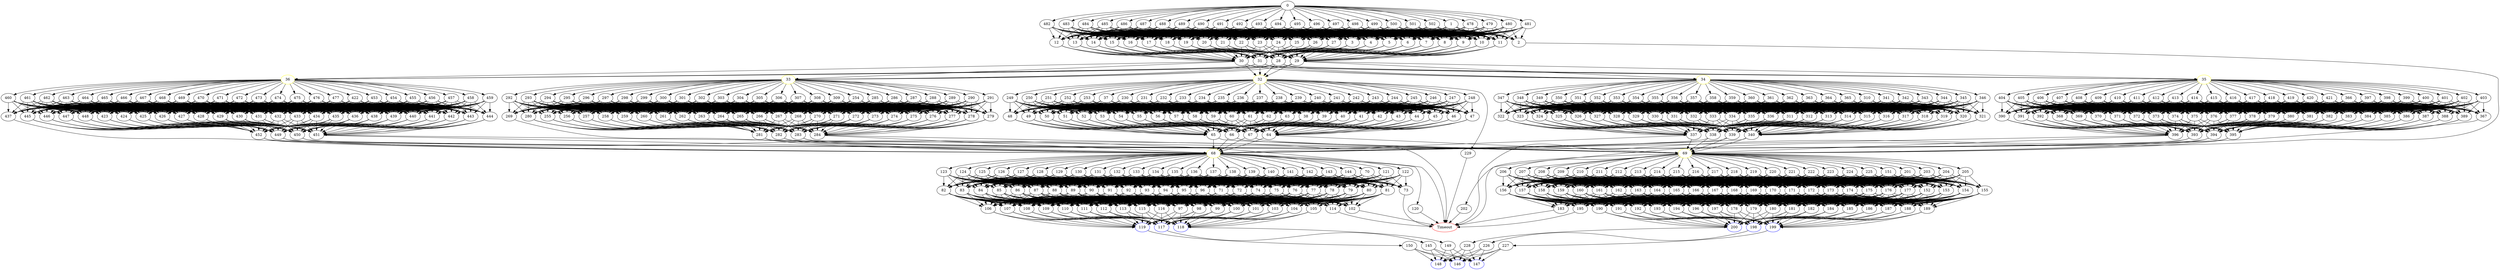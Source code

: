 digraph G {
	0 -> 1;
	0 -> 478;
	0 -> 479;
	0 -> 480;
	0 -> 481;
	0 -> 482;
	0 -> 483;
	0 -> 484;
	0 -> 485;
	0 -> 486;
	0 -> 487;
	0 -> 488;
	0 -> 489;
	0 -> 490;
	0 -> 491;
	0 -> 492;
	0 -> 493;
	0 -> 494;
	0 -> 495;
	0 -> 496;
	0 -> 497;
	0 -> 498;
	0 -> 499;
	0 -> 500;
	0 -> 501;
	0 -> 502;
	1 -> 2;
	1 -> 3;
	1 -> 4;
	1 -> 5;
	1 -> 6;
	1 -> 7;
	1 -> 8;
	1 -> 9;
	1 -> 10;
	1 -> 11;
	1 -> 12;
	1 -> 13;
	1 -> 14;
	1 -> 15;
	1 -> 16;
	1 -> 17;
	1 -> 18;
	1 -> 19;
	1 -> 20;
	1 -> 21;
	1 -> 22;
	1 -> 23;
	1 -> 24;
	1 -> 25;
	1 -> 26;
	1 -> 27;
	2 -> "Timeout";
Timeout [color=red];
	3 -> 28;
	3 -> 29;
	3 -> 30;
	3 -> 31;
	4 -> 28;
	4 -> 29;
	4 -> 30;
	4 -> 31;
	5 -> 28;
	5 -> 29;
	5 -> 30;
	5 -> 31;
	6 -> 28;
	6 -> 29;
	6 -> 30;
	6 -> 31;
	7 -> 28;
	7 -> 29;
	7 -> 30;
	7 -> 31;
	8 -> 28;
	8 -> 29;
	8 -> 30;
	8 -> 31;
	9 -> 28;
	9 -> 29;
	9 -> 30;
	9 -> 31;
	10 -> 28;
	10 -> 29;
	10 -> 30;
	10 -> 31;
	11 -> 28;
	11 -> 29;
	11 -> 30;
	11 -> 31;
	12 -> 28;
	12 -> 29;
	12 -> 30;
	12 -> 31;
	13 -> 28;
	13 -> 29;
	13 -> 30;
	13 -> 31;
	14 -> 28;
	14 -> 29;
	14 -> 30;
	14 -> 31;
	15 -> 28;
	15 -> 29;
	15 -> 30;
	15 -> 31;
	16 -> 28;
	16 -> 29;
	16 -> 30;
	16 -> 31;
	17 -> 28;
	17 -> 29;
	17 -> 30;
	17 -> 31;
	18 -> 28;
	18 -> 29;
	18 -> 30;
	18 -> 31;
	19 -> 28;
	19 -> 29;
	19 -> 30;
	19 -> 31;
	20 -> 28;
	20 -> 29;
	20 -> 30;
	20 -> 31;
	21 -> 28;
	21 -> 29;
	21 -> 30;
	21 -> 31;
	22 -> 28;
	22 -> 29;
	22 -> 30;
	22 -> 31;
	23 -> 28;
	23 -> 29;
	23 -> 30;
	23 -> 31;
	24 -> 28;
	24 -> 29;
	24 -> 30;
	24 -> 31;
	25 -> 28;
	25 -> 29;
	25 -> 30;
	25 -> 31;
	26 -> 28;
	26 -> 29;
	26 -> 30;
	26 -> 31;
	27 -> 28;
	27 -> 29;
	27 -> 30;
	27 -> 31;
	28 -> "32";
32 [color=yellow];
	28 -> "33";
33 [color=yellow];
	28 -> "34";
34 [color=yellow];
	28 -> "35";
35 [color=yellow];
	28 -> "36";
36 [color=yellow];
	29 -> "32";
32 [color=yellow];
	29 -> "33";
33 [color=yellow];
	29 -> "34";
34 [color=yellow];
	29 -> "35";
35 [color=yellow];
	29 -> "36";
36 [color=yellow];
	30 -> "32";
32 [color=yellow];
	30 -> "33";
33 [color=yellow];
	30 -> "34";
34 [color=yellow];
	30 -> "35";
35 [color=yellow];
	30 -> "36";
36 [color=yellow];
	31 -> "32";
32 [color=yellow];
	31 -> "33";
33 [color=yellow];
	31 -> "34";
34 [color=yellow];
	31 -> "35";
35 [color=yellow];
	31 -> "36";
36 [color=yellow];
	32 -> 37;
	32 -> 229;
	32 -> 230;
	32 -> 231;
	32 -> 232;
	32 -> 233;
	32 -> 234;
	32 -> 235;
	32 -> 236;
	32 -> 237;
	32 -> 238;
	32 -> 239;
	32 -> 240;
	32 -> 241;
	32 -> 242;
	32 -> 243;
	32 -> 244;
	32 -> 245;
	32 -> 246;
	32 -> 247;
	32 -> 248;
	32 -> 249;
	32 -> 250;
	32 -> 251;
	32 -> 252;
	32 -> 253;
	33 -> 254;
	33 -> 285;
	33 -> 286;
	33 -> 287;
	33 -> 288;
	33 -> 289;
	33 -> 290;
	33 -> 291;
	33 -> 292;
	33 -> 293;
	33 -> 294;
	33 -> 295;
	33 -> 296;
	33 -> 297;
	33 -> 298;
	33 -> 299;
	33 -> 300;
	33 -> 301;
	33 -> 302;
	33 -> 303;
	33 -> 304;
	33 -> 305;
	33 -> 306;
	33 -> 307;
	33 -> 308;
	33 -> 309;
	34 -> 310;
	34 -> 341;
	34 -> 342;
	34 -> 343;
	34 -> 344;
	34 -> 345;
	34 -> 346;
	34 -> 347;
	34 -> 348;
	34 -> 349;
	34 -> 350;
	34 -> 351;
	34 -> 352;
	34 -> 353;
	34 -> 354;
	34 -> 355;
	34 -> 356;
	34 -> 357;
	34 -> 358;
	34 -> 359;
	34 -> 360;
	34 -> 361;
	34 -> 362;
	34 -> 363;
	34 -> 364;
	34 -> 365;
	35 -> 366;
	35 -> 397;
	35 -> 398;
	35 -> 399;
	35 -> 400;
	35 -> 401;
	35 -> 402;
	35 -> 403;
	35 -> 404;
	35 -> 405;
	35 -> 406;
	35 -> 407;
	35 -> 408;
	35 -> 409;
	35 -> 410;
	35 -> 411;
	35 -> 412;
	35 -> 413;
	35 -> 414;
	35 -> 415;
	35 -> 416;
	35 -> 417;
	35 -> 418;
	35 -> 419;
	35 -> 420;
	35 -> 421;
	36 -> 422;
	36 -> 453;
	36 -> 454;
	36 -> 455;
	36 -> 456;
	36 -> 457;
	36 -> 458;
	36 -> 459;
	36 -> 460;
	36 -> 461;
	36 -> 462;
	36 -> 463;
	36 -> 464;
	36 -> 465;
	36 -> 466;
	36 -> 467;
	36 -> 468;
	36 -> 469;
	36 -> 470;
	36 -> 471;
	36 -> 472;
	36 -> 473;
	36 -> 474;
	36 -> 475;
	36 -> 476;
	36 -> 477;
	37 -> 38;
	37 -> 39;
	37 -> 40;
	37 -> 41;
	37 -> 42;
	37 -> 43;
	37 -> 44;
	37 -> 45;
	37 -> 46;
	37 -> 47;
	37 -> 48;
	37 -> 49;
	37 -> 50;
	37 -> 51;
	37 -> 52;
	37 -> 53;
	37 -> 54;
	37 -> 55;
	37 -> 56;
	37 -> 57;
	37 -> 58;
	37 -> 59;
	37 -> 60;
	37 -> 61;
	37 -> 62;
	37 -> 63;
	38 -> 64;
	38 -> 65;
	38 -> 66;
	38 -> 67;
	39 -> 64;
	39 -> 65;
	39 -> 66;
	39 -> 67;
	40 -> 64;
	40 -> 65;
	40 -> 66;
	40 -> 67;
	41 -> 64;
	41 -> 65;
	41 -> 66;
	41 -> 67;
	42 -> 64;
	42 -> 65;
	42 -> 66;
	42 -> 67;
	43 -> 64;
	43 -> 65;
	43 -> 66;
	43 -> 67;
	44 -> 64;
	44 -> 65;
	44 -> 66;
	44 -> 67;
	45 -> 64;
	45 -> 65;
	45 -> 66;
	45 -> 67;
	46 -> 64;
	46 -> 65;
	46 -> 66;
	46 -> 67;
	47 -> 64;
	47 -> 65;
	47 -> 66;
	47 -> 67;
	48 -> 64;
	48 -> 65;
	48 -> 66;
	48 -> 67;
	49 -> 64;
	49 -> 65;
	49 -> 66;
	49 -> 67;
	50 -> 64;
	50 -> 65;
	50 -> 66;
	50 -> 67;
	51 -> 64;
	51 -> 65;
	51 -> 66;
	51 -> 67;
	52 -> 64;
	52 -> 65;
	52 -> 66;
	52 -> 67;
	53 -> 64;
	53 -> 65;
	53 -> 66;
	53 -> 67;
	54 -> 64;
	54 -> 65;
	54 -> 66;
	54 -> 67;
	55 -> 64;
	55 -> 65;
	55 -> 66;
	55 -> 67;
	56 -> 64;
	56 -> 65;
	56 -> 66;
	56 -> 67;
	57 -> 64;
	57 -> 65;
	57 -> 66;
	57 -> 67;
	58 -> 64;
	58 -> 65;
	58 -> 66;
	58 -> 67;
	59 -> 64;
	59 -> 65;
	59 -> 66;
	59 -> 67;
	60 -> 64;
	60 -> 65;
	60 -> 66;
	60 -> 67;
	61 -> 64;
	61 -> 65;
	61 -> 66;
	61 -> 67;
	62 -> 64;
	62 -> 65;
	62 -> 66;
	62 -> 67;
	63 -> 64;
	63 -> 65;
	63 -> 66;
	63 -> 67;
	64 -> "68";
68 [color=yellow];
	64 -> "69";
69 [color=yellow];
	65 -> "68";
68 [color=yellow];
	65 -> "69";
69 [color=yellow];
	66 -> "68";
68 [color=yellow];
	66 -> "69";
69 [color=yellow];
	67 -> "68";
68 [color=yellow];
	67 -> "69";
69 [color=yellow];
	68 -> 70;
	68 -> 120;
	68 -> 121;
	68 -> 122;
	68 -> 123;
	68 -> 124;
	68 -> 125;
	68 -> 126;
	68 -> 127;
	68 -> 128;
	68 -> 129;
	68 -> 130;
	68 -> 131;
	68 -> 132;
	68 -> 133;
	68 -> 134;
	68 -> 135;
	68 -> 136;
	68 -> 137;
	68 -> 138;
	68 -> 139;
	68 -> 140;
	68 -> 141;
	68 -> 142;
	68 -> 143;
	68 -> 144;
	69 -> 151;
	69 -> 201;
	69 -> 202;
	69 -> 203;
	69 -> 204;
	69 -> 205;
	69 -> 206;
	69 -> 207;
	69 -> 208;
	69 -> 209;
	69 -> 210;
	69 -> 211;
	69 -> 212;
	69 -> 213;
	69 -> 214;
	69 -> 215;
	69 -> 216;
	69 -> 217;
	69 -> 218;
	69 -> 219;
	69 -> 220;
	69 -> 221;
	69 -> 222;
	69 -> 223;
	69 -> 224;
	69 -> 225;
	70 -> 71;
	70 -> 72;
	70 -> 73;
	70 -> 74;
	70 -> 75;
	70 -> 76;
	70 -> 77;
	70 -> 78;
	70 -> 79;
	70 -> 80;
	70 -> 81;
	70 -> 82;
	70 -> 83;
	70 -> 84;
	70 -> 85;
	70 -> 86;
	70 -> 87;
	70 -> 88;
	70 -> 89;
	70 -> 90;
	70 -> 91;
	70 -> 92;
	70 -> 93;
	70 -> 94;
	70 -> 95;
	70 -> 96;
	71 -> 97;
	71 -> 98;
	71 -> 99;
	71 -> 100;
	71 -> 101;
	71 -> 102;
	71 -> 103;
	71 -> 104;
	71 -> 105;
	71 -> 106;
	71 -> 107;
	71 -> 108;
	71 -> 109;
	71 -> 110;
	71 -> 111;
	71 -> 112;
	71 -> 113;
	71 -> 114;
	71 -> 115;
	71 -> 116;
	72 -> 97;
	72 -> 98;
	72 -> 99;
	72 -> 100;
	72 -> 101;
	72 -> 102;
	72 -> 103;
	72 -> 104;
	72 -> 105;
	72 -> 106;
	72 -> 107;
	72 -> 108;
	72 -> 109;
	72 -> 110;
	72 -> 111;
	72 -> 112;
	72 -> 113;
	72 -> 114;
	72 -> 115;
	72 -> 116;
	73 -> "Timeout";
Timeout [color=red];
	74 -> 97;
	74 -> 98;
	74 -> 99;
	74 -> 100;
	74 -> 101;
	74 -> 102;
	74 -> 103;
	74 -> 104;
	74 -> 105;
	74 -> 106;
	74 -> 107;
	74 -> 108;
	74 -> 109;
	74 -> 110;
	74 -> 111;
	74 -> 112;
	74 -> 113;
	74 -> 114;
	74 -> 115;
	74 -> 116;
	75 -> 97;
	75 -> 98;
	75 -> 99;
	75 -> 100;
	75 -> 101;
	75 -> 102;
	75 -> 103;
	75 -> 104;
	75 -> 105;
	75 -> 106;
	75 -> 107;
	75 -> 108;
	75 -> 109;
	75 -> 110;
	75 -> 111;
	75 -> 112;
	75 -> 113;
	75 -> 114;
	75 -> 115;
	75 -> 116;
	76 -> 97;
	76 -> 98;
	76 -> 99;
	76 -> 100;
	76 -> 101;
	76 -> 102;
	76 -> 103;
	76 -> 104;
	76 -> 105;
	76 -> 106;
	76 -> 107;
	76 -> 108;
	76 -> 109;
	76 -> 110;
	76 -> 111;
	76 -> 112;
	76 -> 113;
	76 -> 114;
	76 -> 115;
	76 -> 116;
	77 -> 97;
	77 -> 98;
	77 -> 99;
	77 -> 100;
	77 -> 101;
	77 -> 102;
	77 -> 103;
	77 -> 104;
	77 -> 105;
	77 -> 106;
	77 -> 107;
	77 -> 108;
	77 -> 109;
	77 -> 110;
	77 -> 111;
	77 -> 112;
	77 -> 113;
	77 -> 114;
	77 -> 115;
	77 -> 116;
	78 -> 97;
	78 -> 98;
	78 -> 99;
	78 -> 100;
	78 -> 101;
	78 -> 102;
	78 -> 103;
	78 -> 104;
	78 -> 105;
	78 -> 106;
	78 -> 107;
	78 -> 108;
	78 -> 109;
	78 -> 110;
	78 -> 111;
	78 -> 112;
	78 -> 113;
	78 -> 114;
	78 -> 115;
	78 -> 116;
	79 -> 97;
	79 -> 98;
	79 -> 99;
	79 -> 100;
	79 -> 101;
	79 -> 102;
	79 -> 103;
	79 -> 104;
	79 -> 105;
	79 -> 106;
	79 -> 107;
	79 -> 108;
	79 -> 109;
	79 -> 110;
	79 -> 111;
	79 -> 112;
	79 -> 113;
	79 -> 114;
	79 -> 115;
	79 -> 116;
	80 -> 97;
	80 -> 98;
	80 -> 99;
	80 -> 100;
	80 -> 101;
	80 -> 102;
	80 -> 103;
	80 -> 104;
	80 -> 105;
	80 -> 106;
	80 -> 107;
	80 -> 108;
	80 -> 109;
	80 -> 110;
	80 -> 111;
	80 -> 112;
	80 -> 113;
	80 -> 114;
	80 -> 115;
	80 -> 116;
	81 -> 97;
	81 -> 98;
	81 -> 99;
	81 -> 100;
	81 -> 101;
	81 -> 102;
	81 -> 103;
	81 -> 104;
	81 -> 105;
	81 -> 106;
	81 -> 107;
	81 -> 108;
	81 -> 109;
	81 -> 110;
	81 -> 111;
	81 -> 112;
	81 -> 113;
	81 -> 114;
	81 -> 115;
	81 -> 116;
	82 -> 97;
	82 -> 98;
	82 -> 99;
	82 -> 100;
	82 -> 101;
	82 -> 102;
	82 -> 103;
	82 -> 104;
	82 -> 105;
	82 -> 106;
	82 -> 107;
	82 -> 108;
	82 -> 109;
	82 -> 110;
	82 -> 111;
	82 -> 112;
	82 -> 113;
	82 -> 114;
	82 -> 115;
	82 -> 116;
	83 -> 97;
	83 -> 98;
	83 -> 99;
	83 -> 100;
	83 -> 101;
	83 -> 102;
	83 -> 103;
	83 -> 104;
	83 -> 105;
	83 -> 106;
	83 -> 107;
	83 -> 108;
	83 -> 109;
	83 -> 110;
	83 -> 111;
	83 -> 112;
	83 -> 113;
	83 -> 114;
	83 -> 115;
	83 -> 116;
	84 -> 97;
	84 -> 98;
	84 -> 99;
	84 -> 100;
	84 -> 101;
	84 -> 102;
	84 -> 103;
	84 -> 104;
	84 -> 105;
	84 -> 106;
	84 -> 107;
	84 -> 108;
	84 -> 109;
	84 -> 110;
	84 -> 111;
	84 -> 112;
	84 -> 113;
	84 -> 114;
	84 -> 115;
	84 -> 116;
	85 -> 97;
	85 -> 98;
	85 -> 99;
	85 -> 100;
	85 -> 101;
	85 -> 102;
	85 -> 103;
	85 -> 104;
	85 -> 105;
	85 -> 106;
	85 -> 107;
	85 -> 108;
	85 -> 109;
	85 -> 110;
	85 -> 111;
	85 -> 112;
	85 -> 113;
	85 -> 114;
	85 -> 115;
	85 -> 116;
	86 -> 97;
	86 -> 98;
	86 -> 99;
	86 -> 100;
	86 -> 101;
	86 -> 102;
	86 -> 103;
	86 -> 104;
	86 -> 105;
	86 -> 106;
	86 -> 107;
	86 -> 108;
	86 -> 109;
	86 -> 110;
	86 -> 111;
	86 -> 112;
	86 -> 113;
	86 -> 114;
	86 -> 115;
	86 -> 116;
	87 -> 97;
	87 -> 98;
	87 -> 99;
	87 -> 100;
	87 -> 101;
	87 -> 102;
	87 -> 103;
	87 -> 104;
	87 -> 105;
	87 -> 106;
	87 -> 107;
	87 -> 108;
	87 -> 109;
	87 -> 110;
	87 -> 111;
	87 -> 112;
	87 -> 113;
	87 -> 114;
	87 -> 115;
	87 -> 116;
	88 -> 97;
	88 -> 98;
	88 -> 99;
	88 -> 100;
	88 -> 101;
	88 -> 102;
	88 -> 103;
	88 -> 104;
	88 -> 105;
	88 -> 106;
	88 -> 107;
	88 -> 108;
	88 -> 109;
	88 -> 110;
	88 -> 111;
	88 -> 112;
	88 -> 113;
	88 -> 114;
	88 -> 115;
	88 -> 116;
	89 -> 97;
	89 -> 98;
	89 -> 99;
	89 -> 100;
	89 -> 101;
	89 -> 102;
	89 -> 103;
	89 -> 104;
	89 -> 105;
	89 -> 106;
	89 -> 107;
	89 -> 108;
	89 -> 109;
	89 -> 110;
	89 -> 111;
	89 -> 112;
	89 -> 113;
	89 -> 114;
	89 -> 115;
	89 -> 116;
	90 -> 97;
	90 -> 98;
	90 -> 99;
	90 -> 100;
	90 -> 101;
	90 -> 102;
	90 -> 103;
	90 -> 104;
	90 -> 105;
	90 -> 106;
	90 -> 107;
	90 -> 108;
	90 -> 109;
	90 -> 110;
	90 -> 111;
	90 -> 112;
	90 -> 113;
	90 -> 114;
	90 -> 115;
	90 -> 116;
	91 -> 97;
	91 -> 98;
	91 -> 99;
	91 -> 100;
	91 -> 101;
	91 -> 102;
	91 -> 103;
	91 -> 104;
	91 -> 105;
	91 -> 106;
	91 -> 107;
	91 -> 108;
	91 -> 109;
	91 -> 110;
	91 -> 111;
	91 -> 112;
	91 -> 113;
	91 -> 114;
	91 -> 115;
	91 -> 116;
	92 -> 97;
	92 -> 98;
	92 -> 99;
	92 -> 100;
	92 -> 101;
	92 -> 102;
	92 -> 103;
	92 -> 104;
	92 -> 105;
	92 -> 106;
	92 -> 107;
	92 -> 108;
	92 -> 109;
	92 -> 110;
	92 -> 111;
	92 -> 112;
	92 -> 113;
	92 -> 114;
	92 -> 115;
	92 -> 116;
	93 -> 97;
	93 -> 98;
	93 -> 99;
	93 -> 100;
	93 -> 101;
	93 -> 102;
	93 -> 103;
	93 -> 104;
	93 -> 105;
	93 -> 106;
	93 -> 107;
	93 -> 108;
	93 -> 109;
	93 -> 110;
	93 -> 111;
	93 -> 112;
	93 -> 113;
	93 -> 114;
	93 -> 115;
	93 -> 116;
	94 -> 97;
	94 -> 98;
	94 -> 99;
	94 -> 100;
	94 -> 101;
	94 -> 102;
	94 -> 103;
	94 -> 104;
	94 -> 105;
	94 -> 106;
	94 -> 107;
	94 -> 108;
	94 -> 109;
	94 -> 110;
	94 -> 111;
	94 -> 112;
	94 -> 113;
	94 -> 114;
	94 -> 115;
	94 -> 116;
	95 -> 97;
	95 -> 98;
	95 -> 99;
	95 -> 100;
	95 -> 101;
	95 -> 102;
	95 -> 103;
	95 -> 104;
	95 -> 105;
	95 -> 106;
	95 -> 107;
	95 -> 108;
	95 -> 109;
	95 -> 110;
	95 -> 111;
	95 -> 112;
	95 -> 113;
	95 -> 114;
	95 -> 115;
	95 -> 116;
	96 -> 97;
	96 -> 98;
	96 -> 99;
	96 -> 100;
	96 -> 101;
	96 -> 102;
	96 -> 103;
	96 -> 104;
	96 -> 105;
	96 -> 106;
	96 -> 107;
	96 -> 108;
	96 -> 109;
	96 -> 110;
	96 -> 111;
	96 -> 112;
	96 -> 113;
	96 -> 114;
	96 -> 115;
	96 -> 116;
	97 -> "117";
117 [color=blue];
	97 -> "118";
118 [color=blue];
	97 -> "119";
119 [color=blue];
	98 -> "117";
117 [color=blue];
	98 -> "118";
118 [color=blue];
	98 -> "119";
119 [color=blue];
	99 -> "117";
117 [color=blue];
	99 -> "118";
118 [color=blue];
	99 -> "119";
119 [color=blue];
	100 -> "117";
117 [color=blue];
	100 -> "118";
118 [color=blue];
	100 -> "119";
119 [color=blue];
	101 -> "117";
117 [color=blue];
	101 -> "118";
118 [color=blue];
	101 -> "119";
119 [color=blue];
	102 -> "Timeout";
Timeout [color=red];
	103 -> "117";
117 [color=blue];
	103 -> "118";
118 [color=blue];
	103 -> "119";
119 [color=blue];
	104 -> "117";
117 [color=blue];
	104 -> "118";
118 [color=blue];
	104 -> "119";
119 [color=blue];
	105 -> "117";
117 [color=blue];
	105 -> "118";
118 [color=blue];
	105 -> "119";
119 [color=blue];
	106 -> "117";
117 [color=blue];
	106 -> "118";
118 [color=blue];
	106 -> "119";
119 [color=blue];
	107 -> "117";
117 [color=blue];
	107 -> "118";
118 [color=blue];
	107 -> "119";
119 [color=blue];
	108 -> "117";
117 [color=blue];
	108 -> "118";
118 [color=blue];
	108 -> "119";
119 [color=blue];
	109 -> "117";
117 [color=blue];
	109 -> "118";
118 [color=blue];
	109 -> "119";
119 [color=blue];
	110 -> "117";
117 [color=blue];
	110 -> "118";
118 [color=blue];
	110 -> "119";
119 [color=blue];
	111 -> "117";
117 [color=blue];
	111 -> "118";
118 [color=blue];
	111 -> "119";
119 [color=blue];
	112 -> "117";
117 [color=blue];
	112 -> "118";
118 [color=blue];
	112 -> "119";
119 [color=blue];
	113 -> "117";
117 [color=blue];
	113 -> "118";
118 [color=blue];
	113 -> "119";
119 [color=blue];
	114 -> "Timeout";
Timeout [color=red];
	115 -> "117";
117 [color=blue];
	115 -> "118";
118 [color=blue];
	115 -> "119";
119 [color=blue];
	116 -> "117";
117 [color=blue];
	116 -> "118";
118 [color=blue];
	116 -> "119";
119 [color=blue];
	117 -> 145;
	118 -> 149;
	119 -> 150;
	120 -> "Timeout";
Timeout [color=red];
	121 -> 71;
	121 -> 72;
	121 -> 73;
	121 -> 74;
	121 -> 75;
	121 -> 76;
	121 -> 77;
	121 -> 78;
	121 -> 79;
	121 -> 80;
	121 -> 81;
	121 -> 82;
	121 -> 83;
	121 -> 84;
	121 -> 85;
	121 -> 86;
	121 -> 87;
	121 -> 88;
	121 -> 89;
	121 -> 90;
	121 -> 91;
	121 -> 92;
	121 -> 93;
	121 -> 94;
	121 -> 95;
	121 -> 96;
	122 -> 71;
	122 -> 72;
	122 -> 73;
	122 -> 74;
	122 -> 75;
	122 -> 76;
	122 -> 77;
	122 -> 78;
	122 -> 79;
	122 -> 80;
	122 -> 81;
	122 -> 82;
	122 -> 83;
	122 -> 84;
	122 -> 85;
	122 -> 86;
	122 -> 87;
	122 -> 88;
	122 -> 89;
	122 -> 90;
	122 -> 91;
	122 -> 92;
	122 -> 93;
	122 -> 94;
	122 -> 95;
	122 -> 96;
	123 -> 71;
	123 -> 72;
	123 -> 73;
	123 -> 74;
	123 -> 75;
	123 -> 76;
	123 -> 77;
	123 -> 78;
	123 -> 79;
	123 -> 80;
	123 -> 81;
	123 -> 82;
	123 -> 83;
	123 -> 84;
	123 -> 85;
	123 -> 86;
	123 -> 87;
	123 -> 88;
	123 -> 89;
	123 -> 90;
	123 -> 91;
	123 -> 92;
	123 -> 93;
	123 -> 94;
	123 -> 95;
	123 -> 96;
	124 -> 71;
	124 -> 72;
	124 -> 73;
	124 -> 74;
	124 -> 75;
	124 -> 76;
	124 -> 77;
	124 -> 78;
	124 -> 79;
	124 -> 80;
	124 -> 81;
	124 -> 82;
	124 -> 83;
	124 -> 84;
	124 -> 85;
	124 -> 86;
	124 -> 87;
	124 -> 88;
	124 -> 89;
	124 -> 90;
	124 -> 91;
	124 -> 92;
	124 -> 93;
	124 -> 94;
	124 -> 95;
	124 -> 96;
	125 -> 71;
	125 -> 72;
	125 -> 73;
	125 -> 74;
	125 -> 75;
	125 -> 76;
	125 -> 77;
	125 -> 78;
	125 -> 79;
	125 -> 80;
	125 -> 81;
	125 -> 82;
	125 -> 83;
	125 -> 84;
	125 -> 85;
	125 -> 86;
	125 -> 87;
	125 -> 88;
	125 -> 89;
	125 -> 90;
	125 -> 91;
	125 -> 92;
	125 -> 93;
	125 -> 94;
	125 -> 95;
	125 -> 96;
	126 -> 71;
	126 -> 72;
	126 -> 73;
	126 -> 74;
	126 -> 75;
	126 -> 76;
	126 -> 77;
	126 -> 78;
	126 -> 79;
	126 -> 80;
	126 -> 81;
	126 -> 82;
	126 -> 83;
	126 -> 84;
	126 -> 85;
	126 -> 86;
	126 -> 87;
	126 -> 88;
	126 -> 89;
	126 -> 90;
	126 -> 91;
	126 -> 92;
	126 -> 93;
	126 -> 94;
	126 -> 95;
	126 -> 96;
	127 -> 71;
	127 -> 72;
	127 -> 73;
	127 -> 74;
	127 -> 75;
	127 -> 76;
	127 -> 77;
	127 -> 78;
	127 -> 79;
	127 -> 80;
	127 -> 81;
	127 -> 82;
	127 -> 83;
	127 -> 84;
	127 -> 85;
	127 -> 86;
	127 -> 87;
	127 -> 88;
	127 -> 89;
	127 -> 90;
	127 -> 91;
	127 -> 92;
	127 -> 93;
	127 -> 94;
	127 -> 95;
	127 -> 96;
	128 -> 71;
	128 -> 72;
	128 -> 73;
	128 -> 74;
	128 -> 75;
	128 -> 76;
	128 -> 77;
	128 -> 78;
	128 -> 79;
	128 -> 80;
	128 -> 81;
	128 -> 82;
	128 -> 83;
	128 -> 84;
	128 -> 85;
	128 -> 86;
	128 -> 87;
	128 -> 88;
	128 -> 89;
	128 -> 90;
	128 -> 91;
	128 -> 92;
	128 -> 93;
	128 -> 94;
	128 -> 95;
	128 -> 96;
	129 -> 71;
	129 -> 72;
	129 -> 73;
	129 -> 74;
	129 -> 75;
	129 -> 76;
	129 -> 77;
	129 -> 78;
	129 -> 79;
	129 -> 80;
	129 -> 81;
	129 -> 82;
	129 -> 83;
	129 -> 84;
	129 -> 85;
	129 -> 86;
	129 -> 87;
	129 -> 88;
	129 -> 89;
	129 -> 90;
	129 -> 91;
	129 -> 92;
	129 -> 93;
	129 -> 94;
	129 -> 95;
	129 -> 96;
	130 -> 71;
	130 -> 72;
	130 -> 73;
	130 -> 74;
	130 -> 75;
	130 -> 76;
	130 -> 77;
	130 -> 78;
	130 -> 79;
	130 -> 80;
	130 -> 81;
	130 -> 82;
	130 -> 83;
	130 -> 84;
	130 -> 85;
	130 -> 86;
	130 -> 87;
	130 -> 88;
	130 -> 89;
	130 -> 90;
	130 -> 91;
	130 -> 92;
	130 -> 93;
	130 -> 94;
	130 -> 95;
	130 -> 96;
	131 -> 71;
	131 -> 72;
	131 -> 73;
	131 -> 74;
	131 -> 75;
	131 -> 76;
	131 -> 77;
	131 -> 78;
	131 -> 79;
	131 -> 80;
	131 -> 81;
	131 -> 82;
	131 -> 83;
	131 -> 84;
	131 -> 85;
	131 -> 86;
	131 -> 87;
	131 -> 88;
	131 -> 89;
	131 -> 90;
	131 -> 91;
	131 -> 92;
	131 -> 93;
	131 -> 94;
	131 -> 95;
	131 -> 96;
	132 -> 71;
	132 -> 72;
	132 -> 73;
	132 -> 74;
	132 -> 75;
	132 -> 76;
	132 -> 77;
	132 -> 78;
	132 -> 79;
	132 -> 80;
	132 -> 81;
	132 -> 82;
	132 -> 83;
	132 -> 84;
	132 -> 85;
	132 -> 86;
	132 -> 87;
	132 -> 88;
	132 -> 89;
	132 -> 90;
	132 -> 91;
	132 -> 92;
	132 -> 93;
	132 -> 94;
	132 -> 95;
	132 -> 96;
	133 -> 71;
	133 -> 72;
	133 -> 73;
	133 -> 74;
	133 -> 75;
	133 -> 76;
	133 -> 77;
	133 -> 78;
	133 -> 79;
	133 -> 80;
	133 -> 81;
	133 -> 82;
	133 -> 83;
	133 -> 84;
	133 -> 85;
	133 -> 86;
	133 -> 87;
	133 -> 88;
	133 -> 89;
	133 -> 90;
	133 -> 91;
	133 -> 92;
	133 -> 93;
	133 -> 94;
	133 -> 95;
	133 -> 96;
	134 -> 71;
	134 -> 72;
	134 -> 73;
	134 -> 74;
	134 -> 75;
	134 -> 76;
	134 -> 77;
	134 -> 78;
	134 -> 79;
	134 -> 80;
	134 -> 81;
	134 -> 82;
	134 -> 83;
	134 -> 84;
	134 -> 85;
	134 -> 86;
	134 -> 87;
	134 -> 88;
	134 -> 89;
	134 -> 90;
	134 -> 91;
	134 -> 92;
	134 -> 93;
	134 -> 94;
	134 -> 95;
	134 -> 96;
	135 -> 71;
	135 -> 72;
	135 -> 73;
	135 -> 74;
	135 -> 75;
	135 -> 76;
	135 -> 77;
	135 -> 78;
	135 -> 79;
	135 -> 80;
	135 -> 81;
	135 -> 82;
	135 -> 83;
	135 -> 84;
	135 -> 85;
	135 -> 86;
	135 -> 87;
	135 -> 88;
	135 -> 89;
	135 -> 90;
	135 -> 91;
	135 -> 92;
	135 -> 93;
	135 -> 94;
	135 -> 95;
	135 -> 96;
	136 -> 71;
	136 -> 72;
	136 -> 73;
	136 -> 74;
	136 -> 75;
	136 -> 76;
	136 -> 77;
	136 -> 78;
	136 -> 79;
	136 -> 80;
	136 -> 81;
	136 -> 82;
	136 -> 83;
	136 -> 84;
	136 -> 85;
	136 -> 86;
	136 -> 87;
	136 -> 88;
	136 -> 89;
	136 -> 90;
	136 -> 91;
	136 -> 92;
	136 -> 93;
	136 -> 94;
	136 -> 95;
	136 -> 96;
	137 -> 71;
	137 -> 72;
	137 -> 73;
	137 -> 74;
	137 -> 75;
	137 -> 76;
	137 -> 77;
	137 -> 78;
	137 -> 79;
	137 -> 80;
	137 -> 81;
	137 -> 82;
	137 -> 83;
	137 -> 84;
	137 -> 85;
	137 -> 86;
	137 -> 87;
	137 -> 88;
	137 -> 89;
	137 -> 90;
	137 -> 91;
	137 -> 92;
	137 -> 93;
	137 -> 94;
	137 -> 95;
	137 -> 96;
	138 -> 71;
	138 -> 72;
	138 -> 73;
	138 -> 74;
	138 -> 75;
	138 -> 76;
	138 -> 77;
	138 -> 78;
	138 -> 79;
	138 -> 80;
	138 -> 81;
	138 -> 82;
	138 -> 83;
	138 -> 84;
	138 -> 85;
	138 -> 86;
	138 -> 87;
	138 -> 88;
	138 -> 89;
	138 -> 90;
	138 -> 91;
	138 -> 92;
	138 -> 93;
	138 -> 94;
	138 -> 95;
	138 -> 96;
	139 -> 71;
	139 -> 72;
	139 -> 73;
	139 -> 74;
	139 -> 75;
	139 -> 76;
	139 -> 77;
	139 -> 78;
	139 -> 79;
	139 -> 80;
	139 -> 81;
	139 -> 82;
	139 -> 83;
	139 -> 84;
	139 -> 85;
	139 -> 86;
	139 -> 87;
	139 -> 88;
	139 -> 89;
	139 -> 90;
	139 -> 91;
	139 -> 92;
	139 -> 93;
	139 -> 94;
	139 -> 95;
	139 -> 96;
	140 -> 71;
	140 -> 72;
	140 -> 73;
	140 -> 74;
	140 -> 75;
	140 -> 76;
	140 -> 77;
	140 -> 78;
	140 -> 79;
	140 -> 80;
	140 -> 81;
	140 -> 82;
	140 -> 83;
	140 -> 84;
	140 -> 85;
	140 -> 86;
	140 -> 87;
	140 -> 88;
	140 -> 89;
	140 -> 90;
	140 -> 91;
	140 -> 92;
	140 -> 93;
	140 -> 94;
	140 -> 95;
	140 -> 96;
	141 -> 71;
	141 -> 72;
	141 -> 73;
	141 -> 74;
	141 -> 75;
	141 -> 76;
	141 -> 77;
	141 -> 78;
	141 -> 79;
	141 -> 80;
	141 -> 81;
	141 -> 82;
	141 -> 83;
	141 -> 84;
	141 -> 85;
	141 -> 86;
	141 -> 87;
	141 -> 88;
	141 -> 89;
	141 -> 90;
	141 -> 91;
	141 -> 92;
	141 -> 93;
	141 -> 94;
	141 -> 95;
	141 -> 96;
	142 -> 71;
	142 -> 72;
	142 -> 73;
	142 -> 74;
	142 -> 75;
	142 -> 76;
	142 -> 77;
	142 -> 78;
	142 -> 79;
	142 -> 80;
	142 -> 81;
	142 -> 82;
	142 -> 83;
	142 -> 84;
	142 -> 85;
	142 -> 86;
	142 -> 87;
	142 -> 88;
	142 -> 89;
	142 -> 90;
	142 -> 91;
	142 -> 92;
	142 -> 93;
	142 -> 94;
	142 -> 95;
	142 -> 96;
	143 -> 71;
	143 -> 72;
	143 -> 73;
	143 -> 74;
	143 -> 75;
	143 -> 76;
	143 -> 77;
	143 -> 78;
	143 -> 79;
	143 -> 80;
	143 -> 81;
	143 -> 82;
	143 -> 83;
	143 -> 84;
	143 -> 85;
	143 -> 86;
	143 -> 87;
	143 -> 88;
	143 -> 89;
	143 -> 90;
	143 -> 91;
	143 -> 92;
	143 -> 93;
	143 -> 94;
	143 -> 95;
	143 -> 96;
	144 -> 71;
	144 -> 72;
	144 -> 73;
	144 -> 74;
	144 -> 75;
	144 -> 76;
	144 -> 77;
	144 -> 78;
	144 -> 79;
	144 -> 80;
	144 -> 81;
	144 -> 82;
	144 -> 83;
	144 -> 84;
	144 -> 85;
	144 -> 86;
	144 -> 87;
	144 -> 88;
	144 -> 89;
	144 -> 90;
	144 -> 91;
	144 -> 92;
	144 -> 93;
	144 -> 94;
	144 -> 95;
	144 -> 96;
	145 -> "146";
146 [color=blue];
	145 -> "147";
147 [color=blue];
	145 -> "148";
148 [color=blue];
	149 -> "146";
146 [color=blue];
	149 -> "147";
147 [color=blue];
	149 -> "148";
148 [color=blue];
	150 -> "146";
146 [color=blue];
	150 -> "147";
147 [color=blue];
	150 -> "148";
148 [color=blue];
	151 -> 152;
	151 -> 153;
	151 -> 154;
	151 -> 155;
	151 -> 156;
	151 -> 157;
	151 -> 158;
	151 -> 159;
	151 -> 160;
	151 -> 161;
	151 -> 162;
	151 -> 163;
	151 -> 164;
	151 -> 165;
	151 -> 166;
	151 -> 167;
	151 -> 168;
	151 -> 169;
	151 -> 170;
	151 -> 171;
	151 -> 172;
	151 -> 173;
	151 -> 174;
	151 -> 175;
	151 -> 176;
	151 -> 177;
	152 -> 178;
	152 -> 179;
	152 -> 180;
	152 -> 181;
	152 -> 182;
	152 -> 183;
	152 -> 184;
	152 -> 185;
	152 -> 186;
	152 -> 187;
	152 -> 188;
	152 -> 189;
	152 -> 190;
	152 -> 191;
	152 -> 192;
	152 -> 193;
	152 -> 194;
	152 -> 195;
	152 -> 196;
	152 -> 197;
	153 -> 178;
	153 -> 179;
	153 -> 180;
	153 -> 181;
	153 -> 182;
	153 -> 183;
	153 -> 184;
	153 -> 185;
	153 -> 186;
	153 -> 187;
	153 -> 188;
	153 -> 189;
	153 -> 190;
	153 -> 191;
	153 -> 192;
	153 -> 193;
	153 -> 194;
	153 -> 195;
	153 -> 196;
	153 -> 197;
	154 -> 178;
	154 -> 179;
	154 -> 180;
	154 -> 181;
	154 -> 182;
	154 -> 183;
	154 -> 184;
	154 -> 185;
	154 -> 186;
	154 -> 187;
	154 -> 188;
	154 -> 189;
	154 -> 190;
	154 -> 191;
	154 -> 192;
	154 -> 193;
	154 -> 194;
	154 -> 195;
	154 -> 196;
	154 -> 197;
	155 -> 178;
	155 -> 179;
	155 -> 180;
	155 -> 181;
	155 -> 182;
	155 -> 183;
	155 -> 184;
	155 -> 185;
	155 -> 186;
	155 -> 187;
	155 -> 188;
	155 -> 189;
	155 -> 190;
	155 -> 191;
	155 -> 192;
	155 -> 193;
	155 -> 194;
	155 -> 195;
	155 -> 196;
	155 -> 197;
	156 -> 178;
	156 -> 179;
	156 -> 180;
	156 -> 181;
	156 -> 182;
	156 -> 183;
	156 -> 184;
	156 -> 185;
	156 -> 186;
	156 -> 187;
	156 -> 188;
	156 -> 189;
	156 -> 190;
	156 -> 191;
	156 -> 192;
	156 -> 193;
	156 -> 194;
	156 -> 195;
	156 -> 196;
	156 -> 197;
	157 -> 178;
	157 -> 179;
	157 -> 180;
	157 -> 181;
	157 -> 182;
	157 -> 183;
	157 -> 184;
	157 -> 185;
	157 -> 186;
	157 -> 187;
	157 -> 188;
	157 -> 189;
	157 -> 190;
	157 -> 191;
	157 -> 192;
	157 -> 193;
	157 -> 194;
	157 -> 195;
	157 -> 196;
	157 -> 197;
	158 -> 178;
	158 -> 179;
	158 -> 180;
	158 -> 181;
	158 -> 182;
	158 -> 183;
	158 -> 184;
	158 -> 185;
	158 -> 186;
	158 -> 187;
	158 -> 188;
	158 -> 189;
	158 -> 190;
	158 -> 191;
	158 -> 192;
	158 -> 193;
	158 -> 194;
	158 -> 195;
	158 -> 196;
	158 -> 197;
	159 -> 178;
	159 -> 179;
	159 -> 180;
	159 -> 181;
	159 -> 182;
	159 -> 183;
	159 -> 184;
	159 -> 185;
	159 -> 186;
	159 -> 187;
	159 -> 188;
	159 -> 189;
	159 -> 190;
	159 -> 191;
	159 -> 192;
	159 -> 193;
	159 -> 194;
	159 -> 195;
	159 -> 196;
	159 -> 197;
	160 -> 178;
	160 -> 179;
	160 -> 180;
	160 -> 181;
	160 -> 182;
	160 -> 183;
	160 -> 184;
	160 -> 185;
	160 -> 186;
	160 -> 187;
	160 -> 188;
	160 -> 189;
	160 -> 190;
	160 -> 191;
	160 -> 192;
	160 -> 193;
	160 -> 194;
	160 -> 195;
	160 -> 196;
	160 -> 197;
	161 -> 178;
	161 -> 179;
	161 -> 180;
	161 -> 181;
	161 -> 182;
	161 -> 183;
	161 -> 184;
	161 -> 185;
	161 -> 186;
	161 -> 187;
	161 -> 188;
	161 -> 189;
	161 -> 190;
	161 -> 191;
	161 -> 192;
	161 -> 193;
	161 -> 194;
	161 -> 195;
	161 -> 196;
	161 -> 197;
	162 -> 178;
	162 -> 179;
	162 -> 180;
	162 -> 181;
	162 -> 182;
	162 -> 183;
	162 -> 184;
	162 -> 185;
	162 -> 186;
	162 -> 187;
	162 -> 188;
	162 -> 189;
	162 -> 190;
	162 -> 191;
	162 -> 192;
	162 -> 193;
	162 -> 194;
	162 -> 195;
	162 -> 196;
	162 -> 197;
	163 -> 178;
	163 -> 179;
	163 -> 180;
	163 -> 181;
	163 -> 182;
	163 -> 183;
	163 -> 184;
	163 -> 185;
	163 -> 186;
	163 -> 187;
	163 -> 188;
	163 -> 189;
	163 -> 190;
	163 -> 191;
	163 -> 192;
	163 -> 193;
	163 -> 194;
	163 -> 195;
	163 -> 196;
	163 -> 197;
	164 -> 178;
	164 -> 179;
	164 -> 180;
	164 -> 181;
	164 -> 182;
	164 -> 183;
	164 -> 184;
	164 -> 185;
	164 -> 186;
	164 -> 187;
	164 -> 188;
	164 -> 189;
	164 -> 190;
	164 -> 191;
	164 -> 192;
	164 -> 193;
	164 -> 194;
	164 -> 195;
	164 -> 196;
	164 -> 197;
	165 -> 178;
	165 -> 179;
	165 -> 180;
	165 -> 181;
	165 -> 182;
	165 -> 183;
	165 -> 184;
	165 -> 185;
	165 -> 186;
	165 -> 187;
	165 -> 188;
	165 -> 189;
	165 -> 190;
	165 -> 191;
	165 -> 192;
	165 -> 193;
	165 -> 194;
	165 -> 195;
	165 -> 196;
	165 -> 197;
	166 -> 178;
	166 -> 179;
	166 -> 180;
	166 -> 181;
	166 -> 182;
	166 -> 183;
	166 -> 184;
	166 -> 185;
	166 -> 186;
	166 -> 187;
	166 -> 188;
	166 -> 189;
	166 -> 190;
	166 -> 191;
	166 -> 192;
	166 -> 193;
	166 -> 194;
	166 -> 195;
	166 -> 196;
	166 -> 197;
	167 -> 178;
	167 -> 179;
	167 -> 180;
	167 -> 181;
	167 -> 182;
	167 -> 183;
	167 -> 184;
	167 -> 185;
	167 -> 186;
	167 -> 187;
	167 -> 188;
	167 -> 189;
	167 -> 190;
	167 -> 191;
	167 -> 192;
	167 -> 193;
	167 -> 194;
	167 -> 195;
	167 -> 196;
	167 -> 197;
	168 -> 178;
	168 -> 179;
	168 -> 180;
	168 -> 181;
	168 -> 182;
	168 -> 183;
	168 -> 184;
	168 -> 185;
	168 -> 186;
	168 -> 187;
	168 -> 188;
	168 -> 189;
	168 -> 190;
	168 -> 191;
	168 -> 192;
	168 -> 193;
	168 -> 194;
	168 -> 195;
	168 -> 196;
	168 -> 197;
	169 -> 178;
	169 -> 179;
	169 -> 180;
	169 -> 181;
	169 -> 182;
	169 -> 183;
	169 -> 184;
	169 -> 185;
	169 -> 186;
	169 -> 187;
	169 -> 188;
	169 -> 189;
	169 -> 190;
	169 -> 191;
	169 -> 192;
	169 -> 193;
	169 -> 194;
	169 -> 195;
	169 -> 196;
	169 -> 197;
	170 -> 178;
	170 -> 179;
	170 -> 180;
	170 -> 181;
	170 -> 182;
	170 -> 183;
	170 -> 184;
	170 -> 185;
	170 -> 186;
	170 -> 187;
	170 -> 188;
	170 -> 189;
	170 -> 190;
	170 -> 191;
	170 -> 192;
	170 -> 193;
	170 -> 194;
	170 -> 195;
	170 -> 196;
	170 -> 197;
	171 -> 178;
	171 -> 179;
	171 -> 180;
	171 -> 181;
	171 -> 182;
	171 -> 183;
	171 -> 184;
	171 -> 185;
	171 -> 186;
	171 -> 187;
	171 -> 188;
	171 -> 189;
	171 -> 190;
	171 -> 191;
	171 -> 192;
	171 -> 193;
	171 -> 194;
	171 -> 195;
	171 -> 196;
	171 -> 197;
	172 -> 178;
	172 -> 179;
	172 -> 180;
	172 -> 181;
	172 -> 182;
	172 -> 183;
	172 -> 184;
	172 -> 185;
	172 -> 186;
	172 -> 187;
	172 -> 188;
	172 -> 189;
	172 -> 190;
	172 -> 191;
	172 -> 192;
	172 -> 193;
	172 -> 194;
	172 -> 195;
	172 -> 196;
	172 -> 197;
	173 -> 178;
	173 -> 179;
	173 -> 180;
	173 -> 181;
	173 -> 182;
	173 -> 183;
	173 -> 184;
	173 -> 185;
	173 -> 186;
	173 -> 187;
	173 -> 188;
	173 -> 189;
	173 -> 190;
	173 -> 191;
	173 -> 192;
	173 -> 193;
	173 -> 194;
	173 -> 195;
	173 -> 196;
	173 -> 197;
	174 -> 178;
	174 -> 179;
	174 -> 180;
	174 -> 181;
	174 -> 182;
	174 -> 183;
	174 -> 184;
	174 -> 185;
	174 -> 186;
	174 -> 187;
	174 -> 188;
	174 -> 189;
	174 -> 190;
	174 -> 191;
	174 -> 192;
	174 -> 193;
	174 -> 194;
	174 -> 195;
	174 -> 196;
	174 -> 197;
	175 -> 178;
	175 -> 179;
	175 -> 180;
	175 -> 181;
	175 -> 182;
	175 -> 183;
	175 -> 184;
	175 -> 185;
	175 -> 186;
	175 -> 187;
	175 -> 188;
	175 -> 189;
	175 -> 190;
	175 -> 191;
	175 -> 192;
	175 -> 193;
	175 -> 194;
	175 -> 195;
	175 -> 196;
	175 -> 197;
	176 -> 178;
	176 -> 179;
	176 -> 180;
	176 -> 181;
	176 -> 182;
	176 -> 183;
	176 -> 184;
	176 -> 185;
	176 -> 186;
	176 -> 187;
	176 -> 188;
	176 -> 189;
	176 -> 190;
	176 -> 191;
	176 -> 192;
	176 -> 193;
	176 -> 194;
	176 -> 195;
	176 -> 196;
	176 -> 197;
	177 -> 178;
	177 -> 179;
	177 -> 180;
	177 -> 181;
	177 -> 182;
	177 -> 183;
	177 -> 184;
	177 -> 185;
	177 -> 186;
	177 -> 187;
	177 -> 188;
	177 -> 189;
	177 -> 190;
	177 -> 191;
	177 -> 192;
	177 -> 193;
	177 -> 194;
	177 -> 195;
	177 -> 196;
	177 -> 197;
	178 -> "198";
198 [color=blue];
	178 -> "199";
199 [color=blue];
	178 -> "200";
200 [color=blue];
	179 -> "198";
198 [color=blue];
	179 -> "199";
199 [color=blue];
	179 -> "200";
200 [color=blue];
	180 -> "198";
198 [color=blue];
	180 -> "199";
199 [color=blue];
	180 -> "200";
200 [color=blue];
	181 -> "198";
198 [color=blue];
	181 -> "199";
199 [color=blue];
	181 -> "200";
200 [color=blue];
	182 -> "198";
198 [color=blue];
	182 -> "199";
199 [color=blue];
	182 -> "200";
200 [color=blue];
	183 -> "Timeout";
Timeout [color=red];
	184 -> "198";
198 [color=blue];
	184 -> "199";
199 [color=blue];
	184 -> "200";
200 [color=blue];
	185 -> "198";
198 [color=blue];
	185 -> "199";
199 [color=blue];
	185 -> "200";
200 [color=blue];
	186 -> "198";
198 [color=blue];
	186 -> "199";
199 [color=blue];
	186 -> "200";
200 [color=blue];
	187 -> "198";
198 [color=blue];
	187 -> "199";
199 [color=blue];
	187 -> "200";
200 [color=blue];
	188 -> "198";
198 [color=blue];
	188 -> "199";
199 [color=blue];
	188 -> "200";
200 [color=blue];
	189 -> "198";
198 [color=blue];
	189 -> "199";
199 [color=blue];
	189 -> "200";
200 [color=blue];
	190 -> "198";
198 [color=blue];
	190 -> "199";
199 [color=blue];
	190 -> "200";
200 [color=blue];
	191 -> "198";
198 [color=blue];
	191 -> "199";
199 [color=blue];
	191 -> "200";
200 [color=blue];
	192 -> "198";
198 [color=blue];
	192 -> "199";
199 [color=blue];
	192 -> "200";
200 [color=blue];
	193 -> "198";
198 [color=blue];
	193 -> "199";
199 [color=blue];
	193 -> "200";
200 [color=blue];
	194 -> "198";
198 [color=blue];
	194 -> "199";
199 [color=blue];
	194 -> "200";
200 [color=blue];
	195 -> "Timeout";
Timeout [color=red];
	196 -> "198";
198 [color=blue];
	196 -> "199";
199 [color=blue];
	196 -> "200";
200 [color=blue];
	197 -> "198";
198 [color=blue];
	197 -> "199";
199 [color=blue];
	197 -> "200";
200 [color=blue];
	198 -> 226;
	199 -> 227;
	200 -> 228;
	201 -> 152;
	201 -> 153;
	201 -> 154;
	201 -> 155;
	201 -> 156;
	201 -> 157;
	201 -> 158;
	201 -> 159;
	201 -> 160;
	201 -> 161;
	201 -> 162;
	201 -> 163;
	201 -> 164;
	201 -> 165;
	201 -> 166;
	201 -> 167;
	201 -> 168;
	201 -> 169;
	201 -> 170;
	201 -> 171;
	201 -> 172;
	201 -> 173;
	201 -> 174;
	201 -> 175;
	201 -> 176;
	201 -> 177;
	202 -> "Timeout";
Timeout [color=red];
	203 -> 152;
	203 -> 153;
	203 -> 154;
	203 -> 155;
	203 -> 156;
	203 -> 157;
	203 -> 158;
	203 -> 159;
	203 -> 160;
	203 -> 161;
	203 -> 162;
	203 -> 163;
	203 -> 164;
	203 -> 165;
	203 -> 166;
	203 -> 167;
	203 -> 168;
	203 -> 169;
	203 -> 170;
	203 -> 171;
	203 -> 172;
	203 -> 173;
	203 -> 174;
	203 -> 175;
	203 -> 176;
	203 -> 177;
	204 -> 152;
	204 -> 153;
	204 -> 154;
	204 -> 155;
	204 -> 156;
	204 -> 157;
	204 -> 158;
	204 -> 159;
	204 -> 160;
	204 -> 161;
	204 -> 162;
	204 -> 163;
	204 -> 164;
	204 -> 165;
	204 -> 166;
	204 -> 167;
	204 -> 168;
	204 -> 169;
	204 -> 170;
	204 -> 171;
	204 -> 172;
	204 -> 173;
	204 -> 174;
	204 -> 175;
	204 -> 176;
	204 -> 177;
	205 -> 152;
	205 -> 153;
	205 -> 154;
	205 -> 155;
	205 -> 156;
	205 -> 157;
	205 -> 158;
	205 -> 159;
	205 -> 160;
	205 -> 161;
	205 -> 162;
	205 -> 163;
	205 -> 164;
	205 -> 165;
	205 -> 166;
	205 -> 167;
	205 -> 168;
	205 -> 169;
	205 -> 170;
	205 -> 171;
	205 -> 172;
	205 -> 173;
	205 -> 174;
	205 -> 175;
	205 -> 176;
	205 -> 177;
	206 -> 152;
	206 -> 153;
	206 -> 154;
	206 -> 155;
	206 -> 156;
	206 -> 157;
	206 -> 158;
	206 -> 159;
	206 -> 160;
	206 -> 161;
	206 -> 162;
	206 -> 163;
	206 -> 164;
	206 -> 165;
	206 -> 166;
	206 -> 167;
	206 -> 168;
	206 -> 169;
	206 -> 170;
	206 -> 171;
	206 -> 172;
	206 -> 173;
	206 -> 174;
	206 -> 175;
	206 -> 176;
	206 -> 177;
	207 -> 152;
	207 -> 153;
	207 -> 154;
	207 -> 155;
	207 -> 156;
	207 -> 157;
	207 -> 158;
	207 -> 159;
	207 -> 160;
	207 -> 161;
	207 -> 162;
	207 -> 163;
	207 -> 164;
	207 -> 165;
	207 -> 166;
	207 -> 167;
	207 -> 168;
	207 -> 169;
	207 -> 170;
	207 -> 171;
	207 -> 172;
	207 -> 173;
	207 -> 174;
	207 -> 175;
	207 -> 176;
	207 -> 177;
	208 -> 152;
	208 -> 153;
	208 -> 154;
	208 -> 155;
	208 -> 156;
	208 -> 157;
	208 -> 158;
	208 -> 159;
	208 -> 160;
	208 -> 161;
	208 -> 162;
	208 -> 163;
	208 -> 164;
	208 -> 165;
	208 -> 166;
	208 -> 167;
	208 -> 168;
	208 -> 169;
	208 -> 170;
	208 -> 171;
	208 -> 172;
	208 -> 173;
	208 -> 174;
	208 -> 175;
	208 -> 176;
	208 -> 177;
	209 -> 152;
	209 -> 153;
	209 -> 154;
	209 -> 155;
	209 -> 156;
	209 -> 157;
	209 -> 158;
	209 -> 159;
	209 -> 160;
	209 -> 161;
	209 -> 162;
	209 -> 163;
	209 -> 164;
	209 -> 165;
	209 -> 166;
	209 -> 167;
	209 -> 168;
	209 -> 169;
	209 -> 170;
	209 -> 171;
	209 -> 172;
	209 -> 173;
	209 -> 174;
	209 -> 175;
	209 -> 176;
	209 -> 177;
	210 -> 152;
	210 -> 153;
	210 -> 154;
	210 -> 155;
	210 -> 156;
	210 -> 157;
	210 -> 158;
	210 -> 159;
	210 -> 160;
	210 -> 161;
	210 -> 162;
	210 -> 163;
	210 -> 164;
	210 -> 165;
	210 -> 166;
	210 -> 167;
	210 -> 168;
	210 -> 169;
	210 -> 170;
	210 -> 171;
	210 -> 172;
	210 -> 173;
	210 -> 174;
	210 -> 175;
	210 -> 176;
	210 -> 177;
	211 -> 152;
	211 -> 153;
	211 -> 154;
	211 -> 155;
	211 -> 156;
	211 -> 157;
	211 -> 158;
	211 -> 159;
	211 -> 160;
	211 -> 161;
	211 -> 162;
	211 -> 163;
	211 -> 164;
	211 -> 165;
	211 -> 166;
	211 -> 167;
	211 -> 168;
	211 -> 169;
	211 -> 170;
	211 -> 171;
	211 -> 172;
	211 -> 173;
	211 -> 174;
	211 -> 175;
	211 -> 176;
	211 -> 177;
	212 -> 152;
	212 -> 153;
	212 -> 154;
	212 -> 155;
	212 -> 156;
	212 -> 157;
	212 -> 158;
	212 -> 159;
	212 -> 160;
	212 -> 161;
	212 -> 162;
	212 -> 163;
	212 -> 164;
	212 -> 165;
	212 -> 166;
	212 -> 167;
	212 -> 168;
	212 -> 169;
	212 -> 170;
	212 -> 171;
	212 -> 172;
	212 -> 173;
	212 -> 174;
	212 -> 175;
	212 -> 176;
	212 -> 177;
	213 -> 152;
	213 -> 153;
	213 -> 154;
	213 -> 155;
	213 -> 156;
	213 -> 157;
	213 -> 158;
	213 -> 159;
	213 -> 160;
	213 -> 161;
	213 -> 162;
	213 -> 163;
	213 -> 164;
	213 -> 165;
	213 -> 166;
	213 -> 167;
	213 -> 168;
	213 -> 169;
	213 -> 170;
	213 -> 171;
	213 -> 172;
	213 -> 173;
	213 -> 174;
	213 -> 175;
	213 -> 176;
	213 -> 177;
	214 -> 152;
	214 -> 153;
	214 -> 154;
	214 -> 155;
	214 -> 156;
	214 -> 157;
	214 -> 158;
	214 -> 159;
	214 -> 160;
	214 -> 161;
	214 -> 162;
	214 -> 163;
	214 -> 164;
	214 -> 165;
	214 -> 166;
	214 -> 167;
	214 -> 168;
	214 -> 169;
	214 -> 170;
	214 -> 171;
	214 -> 172;
	214 -> 173;
	214 -> 174;
	214 -> 175;
	214 -> 176;
	214 -> 177;
	215 -> 152;
	215 -> 153;
	215 -> 154;
	215 -> 155;
	215 -> 156;
	215 -> 157;
	215 -> 158;
	215 -> 159;
	215 -> 160;
	215 -> 161;
	215 -> 162;
	215 -> 163;
	215 -> 164;
	215 -> 165;
	215 -> 166;
	215 -> 167;
	215 -> 168;
	215 -> 169;
	215 -> 170;
	215 -> 171;
	215 -> 172;
	215 -> 173;
	215 -> 174;
	215 -> 175;
	215 -> 176;
	215 -> 177;
	216 -> 152;
	216 -> 153;
	216 -> 154;
	216 -> 155;
	216 -> 156;
	216 -> 157;
	216 -> 158;
	216 -> 159;
	216 -> 160;
	216 -> 161;
	216 -> 162;
	216 -> 163;
	216 -> 164;
	216 -> 165;
	216 -> 166;
	216 -> 167;
	216 -> 168;
	216 -> 169;
	216 -> 170;
	216 -> 171;
	216 -> 172;
	216 -> 173;
	216 -> 174;
	216 -> 175;
	216 -> 176;
	216 -> 177;
	217 -> 152;
	217 -> 153;
	217 -> 154;
	217 -> 155;
	217 -> 156;
	217 -> 157;
	217 -> 158;
	217 -> 159;
	217 -> 160;
	217 -> 161;
	217 -> 162;
	217 -> 163;
	217 -> 164;
	217 -> 165;
	217 -> 166;
	217 -> 167;
	217 -> 168;
	217 -> 169;
	217 -> 170;
	217 -> 171;
	217 -> 172;
	217 -> 173;
	217 -> 174;
	217 -> 175;
	217 -> 176;
	217 -> 177;
	218 -> 152;
	218 -> 153;
	218 -> 154;
	218 -> 155;
	218 -> 156;
	218 -> 157;
	218 -> 158;
	218 -> 159;
	218 -> 160;
	218 -> 161;
	218 -> 162;
	218 -> 163;
	218 -> 164;
	218 -> 165;
	218 -> 166;
	218 -> 167;
	218 -> 168;
	218 -> 169;
	218 -> 170;
	218 -> 171;
	218 -> 172;
	218 -> 173;
	218 -> 174;
	218 -> 175;
	218 -> 176;
	218 -> 177;
	219 -> 152;
	219 -> 153;
	219 -> 154;
	219 -> 155;
	219 -> 156;
	219 -> 157;
	219 -> 158;
	219 -> 159;
	219 -> 160;
	219 -> 161;
	219 -> 162;
	219 -> 163;
	219 -> 164;
	219 -> 165;
	219 -> 166;
	219 -> 167;
	219 -> 168;
	219 -> 169;
	219 -> 170;
	219 -> 171;
	219 -> 172;
	219 -> 173;
	219 -> 174;
	219 -> 175;
	219 -> 176;
	219 -> 177;
	220 -> 152;
	220 -> 153;
	220 -> 154;
	220 -> 155;
	220 -> 156;
	220 -> 157;
	220 -> 158;
	220 -> 159;
	220 -> 160;
	220 -> 161;
	220 -> 162;
	220 -> 163;
	220 -> 164;
	220 -> 165;
	220 -> 166;
	220 -> 167;
	220 -> 168;
	220 -> 169;
	220 -> 170;
	220 -> 171;
	220 -> 172;
	220 -> 173;
	220 -> 174;
	220 -> 175;
	220 -> 176;
	220 -> 177;
	221 -> 152;
	221 -> 153;
	221 -> 154;
	221 -> 155;
	221 -> 156;
	221 -> 157;
	221 -> 158;
	221 -> 159;
	221 -> 160;
	221 -> 161;
	221 -> 162;
	221 -> 163;
	221 -> 164;
	221 -> 165;
	221 -> 166;
	221 -> 167;
	221 -> 168;
	221 -> 169;
	221 -> 170;
	221 -> 171;
	221 -> 172;
	221 -> 173;
	221 -> 174;
	221 -> 175;
	221 -> 176;
	221 -> 177;
	222 -> 152;
	222 -> 153;
	222 -> 154;
	222 -> 155;
	222 -> 156;
	222 -> 157;
	222 -> 158;
	222 -> 159;
	222 -> 160;
	222 -> 161;
	222 -> 162;
	222 -> 163;
	222 -> 164;
	222 -> 165;
	222 -> 166;
	222 -> 167;
	222 -> 168;
	222 -> 169;
	222 -> 170;
	222 -> 171;
	222 -> 172;
	222 -> 173;
	222 -> 174;
	222 -> 175;
	222 -> 176;
	222 -> 177;
	223 -> 152;
	223 -> 153;
	223 -> 154;
	223 -> 155;
	223 -> 156;
	223 -> 157;
	223 -> 158;
	223 -> 159;
	223 -> 160;
	223 -> 161;
	223 -> 162;
	223 -> 163;
	223 -> 164;
	223 -> 165;
	223 -> 166;
	223 -> 167;
	223 -> 168;
	223 -> 169;
	223 -> 170;
	223 -> 171;
	223 -> 172;
	223 -> 173;
	223 -> 174;
	223 -> 175;
	223 -> 176;
	223 -> 177;
	224 -> 152;
	224 -> 153;
	224 -> 154;
	224 -> 155;
	224 -> 156;
	224 -> 157;
	224 -> 158;
	224 -> 159;
	224 -> 160;
	224 -> 161;
	224 -> 162;
	224 -> 163;
	224 -> 164;
	224 -> 165;
	224 -> 166;
	224 -> 167;
	224 -> 168;
	224 -> 169;
	224 -> 170;
	224 -> 171;
	224 -> 172;
	224 -> 173;
	224 -> 174;
	224 -> 175;
	224 -> 176;
	224 -> 177;
	225 -> 152;
	225 -> 153;
	225 -> 154;
	225 -> 155;
	225 -> 156;
	225 -> 157;
	225 -> 158;
	225 -> 159;
	225 -> 160;
	225 -> 161;
	225 -> 162;
	225 -> 163;
	225 -> 164;
	225 -> 165;
	225 -> 166;
	225 -> 167;
	225 -> 168;
	225 -> 169;
	225 -> 170;
	225 -> 171;
	225 -> 172;
	225 -> 173;
	225 -> 174;
	225 -> 175;
	225 -> 176;
	225 -> 177;
	226 -> "146";
146 [color=blue];
	226 -> "147";
147 [color=blue];
	226 -> "148";
148 [color=blue];
	227 -> "146";
146 [color=blue];
	227 -> "147";
147 [color=blue];
	227 -> "148";
148 [color=blue];
	228 -> "146";
146 [color=blue];
	228 -> "147";
147 [color=blue];
	228 -> "148";
148 [color=blue];
	229 -> "Timeout";
Timeout [color=red];
	230 -> 38;
	230 -> 39;
	230 -> 40;
	230 -> 41;
	230 -> 42;
	230 -> 43;
	230 -> 44;
	230 -> 45;
	230 -> 46;
	230 -> 47;
	230 -> 48;
	230 -> 49;
	230 -> 50;
	230 -> 51;
	230 -> 52;
	230 -> 53;
	230 -> 54;
	230 -> 55;
	230 -> 56;
	230 -> 57;
	230 -> 58;
	230 -> 59;
	230 -> 60;
	230 -> 61;
	230 -> 62;
	230 -> 63;
	231 -> 38;
	231 -> 39;
	231 -> 40;
	231 -> 41;
	231 -> 42;
	231 -> 43;
	231 -> 44;
	231 -> 45;
	231 -> 46;
	231 -> 47;
	231 -> 48;
	231 -> 49;
	231 -> 50;
	231 -> 51;
	231 -> 52;
	231 -> 53;
	231 -> 54;
	231 -> 55;
	231 -> 56;
	231 -> 57;
	231 -> 58;
	231 -> 59;
	231 -> 60;
	231 -> 61;
	231 -> 62;
	231 -> 63;
	232 -> 38;
	232 -> 39;
	232 -> 40;
	232 -> 41;
	232 -> 42;
	232 -> 43;
	232 -> 44;
	232 -> 45;
	232 -> 46;
	232 -> 47;
	232 -> 48;
	232 -> 49;
	232 -> 50;
	232 -> 51;
	232 -> 52;
	232 -> 53;
	232 -> 54;
	232 -> 55;
	232 -> 56;
	232 -> 57;
	232 -> 58;
	232 -> 59;
	232 -> 60;
	232 -> 61;
	232 -> 62;
	232 -> 63;
	233 -> 38;
	233 -> 39;
	233 -> 40;
	233 -> 41;
	233 -> 42;
	233 -> 43;
	233 -> 44;
	233 -> 45;
	233 -> 46;
	233 -> 47;
	233 -> 48;
	233 -> 49;
	233 -> 50;
	233 -> 51;
	233 -> 52;
	233 -> 53;
	233 -> 54;
	233 -> 55;
	233 -> 56;
	233 -> 57;
	233 -> 58;
	233 -> 59;
	233 -> 60;
	233 -> 61;
	233 -> 62;
	233 -> 63;
	234 -> 38;
	234 -> 39;
	234 -> 40;
	234 -> 41;
	234 -> 42;
	234 -> 43;
	234 -> 44;
	234 -> 45;
	234 -> 46;
	234 -> 47;
	234 -> 48;
	234 -> 49;
	234 -> 50;
	234 -> 51;
	234 -> 52;
	234 -> 53;
	234 -> 54;
	234 -> 55;
	234 -> 56;
	234 -> 57;
	234 -> 58;
	234 -> 59;
	234 -> 60;
	234 -> 61;
	234 -> 62;
	234 -> 63;
	235 -> 38;
	235 -> 39;
	235 -> 40;
	235 -> 41;
	235 -> 42;
	235 -> 43;
	235 -> 44;
	235 -> 45;
	235 -> 46;
	235 -> 47;
	235 -> 48;
	235 -> 49;
	235 -> 50;
	235 -> 51;
	235 -> 52;
	235 -> 53;
	235 -> 54;
	235 -> 55;
	235 -> 56;
	235 -> 57;
	235 -> 58;
	235 -> 59;
	235 -> 60;
	235 -> 61;
	235 -> 62;
	235 -> 63;
	236 -> 38;
	236 -> 39;
	236 -> 40;
	236 -> 41;
	236 -> 42;
	236 -> 43;
	236 -> 44;
	236 -> 45;
	236 -> 46;
	236 -> 47;
	236 -> 48;
	236 -> 49;
	236 -> 50;
	236 -> 51;
	236 -> 52;
	236 -> 53;
	236 -> 54;
	236 -> 55;
	236 -> 56;
	236 -> 57;
	236 -> 58;
	236 -> 59;
	236 -> 60;
	236 -> 61;
	236 -> 62;
	236 -> 63;
	237 -> 38;
	237 -> 39;
	237 -> 40;
	237 -> 41;
	237 -> 42;
	237 -> 43;
	237 -> 44;
	237 -> 45;
	237 -> 46;
	237 -> 47;
	237 -> 48;
	237 -> 49;
	237 -> 50;
	237 -> 51;
	237 -> 52;
	237 -> 53;
	237 -> 54;
	237 -> 55;
	237 -> 56;
	237 -> 57;
	237 -> 58;
	237 -> 59;
	237 -> 60;
	237 -> 61;
	237 -> 62;
	237 -> 63;
	238 -> 38;
	238 -> 39;
	238 -> 40;
	238 -> 41;
	238 -> 42;
	238 -> 43;
	238 -> 44;
	238 -> 45;
	238 -> 46;
	238 -> 47;
	238 -> 48;
	238 -> 49;
	238 -> 50;
	238 -> 51;
	238 -> 52;
	238 -> 53;
	238 -> 54;
	238 -> 55;
	238 -> 56;
	238 -> 57;
	238 -> 58;
	238 -> 59;
	238 -> 60;
	238 -> 61;
	238 -> 62;
	238 -> 63;
	239 -> 38;
	239 -> 39;
	239 -> 40;
	239 -> 41;
	239 -> 42;
	239 -> 43;
	239 -> 44;
	239 -> 45;
	239 -> 46;
	239 -> 47;
	239 -> 48;
	239 -> 49;
	239 -> 50;
	239 -> 51;
	239 -> 52;
	239 -> 53;
	239 -> 54;
	239 -> 55;
	239 -> 56;
	239 -> 57;
	239 -> 58;
	239 -> 59;
	239 -> 60;
	239 -> 61;
	239 -> 62;
	239 -> 63;
	240 -> 38;
	240 -> 39;
	240 -> 40;
	240 -> 41;
	240 -> 42;
	240 -> 43;
	240 -> 44;
	240 -> 45;
	240 -> 46;
	240 -> 47;
	240 -> 48;
	240 -> 49;
	240 -> 50;
	240 -> 51;
	240 -> 52;
	240 -> 53;
	240 -> 54;
	240 -> 55;
	240 -> 56;
	240 -> 57;
	240 -> 58;
	240 -> 59;
	240 -> 60;
	240 -> 61;
	240 -> 62;
	240 -> 63;
	241 -> 38;
	241 -> 39;
	241 -> 40;
	241 -> 41;
	241 -> 42;
	241 -> 43;
	241 -> 44;
	241 -> 45;
	241 -> 46;
	241 -> 47;
	241 -> 48;
	241 -> 49;
	241 -> 50;
	241 -> 51;
	241 -> 52;
	241 -> 53;
	241 -> 54;
	241 -> 55;
	241 -> 56;
	241 -> 57;
	241 -> 58;
	241 -> 59;
	241 -> 60;
	241 -> 61;
	241 -> 62;
	241 -> 63;
	242 -> 38;
	242 -> 39;
	242 -> 40;
	242 -> 41;
	242 -> 42;
	242 -> 43;
	242 -> 44;
	242 -> 45;
	242 -> 46;
	242 -> 47;
	242 -> 48;
	242 -> 49;
	242 -> 50;
	242 -> 51;
	242 -> 52;
	242 -> 53;
	242 -> 54;
	242 -> 55;
	242 -> 56;
	242 -> 57;
	242 -> 58;
	242 -> 59;
	242 -> 60;
	242 -> 61;
	242 -> 62;
	242 -> 63;
	243 -> 38;
	243 -> 39;
	243 -> 40;
	243 -> 41;
	243 -> 42;
	243 -> 43;
	243 -> 44;
	243 -> 45;
	243 -> 46;
	243 -> 47;
	243 -> 48;
	243 -> 49;
	243 -> 50;
	243 -> 51;
	243 -> 52;
	243 -> 53;
	243 -> 54;
	243 -> 55;
	243 -> 56;
	243 -> 57;
	243 -> 58;
	243 -> 59;
	243 -> 60;
	243 -> 61;
	243 -> 62;
	243 -> 63;
	244 -> 38;
	244 -> 39;
	244 -> 40;
	244 -> 41;
	244 -> 42;
	244 -> 43;
	244 -> 44;
	244 -> 45;
	244 -> 46;
	244 -> 47;
	244 -> 48;
	244 -> 49;
	244 -> 50;
	244 -> 51;
	244 -> 52;
	244 -> 53;
	244 -> 54;
	244 -> 55;
	244 -> 56;
	244 -> 57;
	244 -> 58;
	244 -> 59;
	244 -> 60;
	244 -> 61;
	244 -> 62;
	244 -> 63;
	245 -> 38;
	245 -> 39;
	245 -> 40;
	245 -> 41;
	245 -> 42;
	245 -> 43;
	245 -> 44;
	245 -> 45;
	245 -> 46;
	245 -> 47;
	245 -> 48;
	245 -> 49;
	245 -> 50;
	245 -> 51;
	245 -> 52;
	245 -> 53;
	245 -> 54;
	245 -> 55;
	245 -> 56;
	245 -> 57;
	245 -> 58;
	245 -> 59;
	245 -> 60;
	245 -> 61;
	245 -> 62;
	245 -> 63;
	246 -> 38;
	246 -> 39;
	246 -> 40;
	246 -> 41;
	246 -> 42;
	246 -> 43;
	246 -> 44;
	246 -> 45;
	246 -> 46;
	246 -> 47;
	246 -> 48;
	246 -> 49;
	246 -> 50;
	246 -> 51;
	246 -> 52;
	246 -> 53;
	246 -> 54;
	246 -> 55;
	246 -> 56;
	246 -> 57;
	246 -> 58;
	246 -> 59;
	246 -> 60;
	246 -> 61;
	246 -> 62;
	246 -> 63;
	247 -> 38;
	247 -> 39;
	247 -> 40;
	247 -> 41;
	247 -> 42;
	247 -> 43;
	247 -> 44;
	247 -> 45;
	247 -> 46;
	247 -> 47;
	247 -> 48;
	247 -> 49;
	247 -> 50;
	247 -> 51;
	247 -> 52;
	247 -> 53;
	247 -> 54;
	247 -> 55;
	247 -> 56;
	247 -> 57;
	247 -> 58;
	247 -> 59;
	247 -> 60;
	247 -> 61;
	247 -> 62;
	247 -> 63;
	248 -> 38;
	248 -> 39;
	248 -> 40;
	248 -> 41;
	248 -> 42;
	248 -> 43;
	248 -> 44;
	248 -> 45;
	248 -> 46;
	248 -> 47;
	248 -> 48;
	248 -> 49;
	248 -> 50;
	248 -> 51;
	248 -> 52;
	248 -> 53;
	248 -> 54;
	248 -> 55;
	248 -> 56;
	248 -> 57;
	248 -> 58;
	248 -> 59;
	248 -> 60;
	248 -> 61;
	248 -> 62;
	248 -> 63;
	249 -> 38;
	249 -> 39;
	249 -> 40;
	249 -> 41;
	249 -> 42;
	249 -> 43;
	249 -> 44;
	249 -> 45;
	249 -> 46;
	249 -> 47;
	249 -> 48;
	249 -> 49;
	249 -> 50;
	249 -> 51;
	249 -> 52;
	249 -> 53;
	249 -> 54;
	249 -> 55;
	249 -> 56;
	249 -> 57;
	249 -> 58;
	249 -> 59;
	249 -> 60;
	249 -> 61;
	249 -> 62;
	249 -> 63;
	250 -> 38;
	250 -> 39;
	250 -> 40;
	250 -> 41;
	250 -> 42;
	250 -> 43;
	250 -> 44;
	250 -> 45;
	250 -> 46;
	250 -> 47;
	250 -> 48;
	250 -> 49;
	250 -> 50;
	250 -> 51;
	250 -> 52;
	250 -> 53;
	250 -> 54;
	250 -> 55;
	250 -> 56;
	250 -> 57;
	250 -> 58;
	250 -> 59;
	250 -> 60;
	250 -> 61;
	250 -> 62;
	250 -> 63;
	251 -> 38;
	251 -> 39;
	251 -> 40;
	251 -> 41;
	251 -> 42;
	251 -> 43;
	251 -> 44;
	251 -> 45;
	251 -> 46;
	251 -> 47;
	251 -> 48;
	251 -> 49;
	251 -> 50;
	251 -> 51;
	251 -> 52;
	251 -> 53;
	251 -> 54;
	251 -> 55;
	251 -> 56;
	251 -> 57;
	251 -> 58;
	251 -> 59;
	251 -> 60;
	251 -> 61;
	251 -> 62;
	251 -> 63;
	252 -> 38;
	252 -> 39;
	252 -> 40;
	252 -> 41;
	252 -> 42;
	252 -> 43;
	252 -> 44;
	252 -> 45;
	252 -> 46;
	252 -> 47;
	252 -> 48;
	252 -> 49;
	252 -> 50;
	252 -> 51;
	252 -> 52;
	252 -> 53;
	252 -> 54;
	252 -> 55;
	252 -> 56;
	252 -> 57;
	252 -> 58;
	252 -> 59;
	252 -> 60;
	252 -> 61;
	252 -> 62;
	252 -> 63;
	253 -> 38;
	253 -> 39;
	253 -> 40;
	253 -> 41;
	253 -> 42;
	253 -> 43;
	253 -> 44;
	253 -> 45;
	253 -> 46;
	253 -> 47;
	253 -> 48;
	253 -> 49;
	253 -> 50;
	253 -> 51;
	253 -> 52;
	253 -> 53;
	253 -> 54;
	253 -> 55;
	253 -> 56;
	253 -> 57;
	253 -> 58;
	253 -> 59;
	253 -> 60;
	253 -> 61;
	253 -> 62;
	253 -> 63;
	254 -> 255;
	254 -> 256;
	254 -> 257;
	254 -> 258;
	254 -> 259;
	254 -> 260;
	254 -> 261;
	254 -> 262;
	254 -> 263;
	254 -> 264;
	254 -> 265;
	254 -> 266;
	254 -> 267;
	254 -> 268;
	254 -> 269;
	254 -> 270;
	254 -> 271;
	254 -> 272;
	254 -> 273;
	254 -> 274;
	254 -> 275;
	254 -> 276;
	254 -> 277;
	254 -> 278;
	254 -> 279;
	254 -> 280;
	255 -> 281;
	255 -> 282;
	255 -> 283;
	255 -> 284;
	256 -> 281;
	256 -> 282;
	256 -> 283;
	256 -> 284;
	257 -> 281;
	257 -> 282;
	257 -> 283;
	257 -> 284;
	258 -> 281;
	258 -> 282;
	258 -> 283;
	258 -> 284;
	259 -> 281;
	259 -> 282;
	259 -> 283;
	259 -> 284;
	260 -> 281;
	260 -> 282;
	260 -> 283;
	260 -> 284;
	261 -> 281;
	261 -> 282;
	261 -> 283;
	261 -> 284;
	262 -> 281;
	262 -> 282;
	262 -> 283;
	262 -> 284;
	263 -> 281;
	263 -> 282;
	263 -> 283;
	263 -> 284;
	264 -> 281;
	264 -> 282;
	264 -> 283;
	264 -> 284;
	265 -> 281;
	265 -> 282;
	265 -> 283;
	265 -> 284;
	266 -> 281;
	266 -> 282;
	266 -> 283;
	266 -> 284;
	267 -> 281;
	267 -> 282;
	267 -> 283;
	267 -> 284;
	268 -> 281;
	268 -> 282;
	268 -> 283;
	268 -> 284;
	269 -> "Timeout";
Timeout [color=red];
	270 -> 281;
	270 -> 282;
	270 -> 283;
	270 -> 284;
	271 -> 281;
	271 -> 282;
	271 -> 283;
	271 -> 284;
	272 -> 281;
	272 -> 282;
	272 -> 283;
	272 -> 284;
	273 -> 281;
	273 -> 282;
	273 -> 283;
	273 -> 284;
	274 -> 281;
	274 -> 282;
	274 -> 283;
	274 -> 284;
	275 -> 281;
	275 -> 282;
	275 -> 283;
	275 -> 284;
	276 -> 281;
	276 -> 282;
	276 -> 283;
	276 -> 284;
	277 -> 281;
	277 -> 282;
	277 -> 283;
	277 -> 284;
	278 -> 281;
	278 -> 282;
	278 -> 283;
	278 -> 284;
	279 -> 281;
	279 -> 282;
	279 -> 283;
	279 -> 284;
	280 -> 281;
	280 -> 282;
	280 -> 283;
	280 -> 284;
	281 -> "68";
68 [color=yellow];
	281 -> "69";
69 [color=yellow];
	282 -> "68";
68 [color=yellow];
	282 -> "69";
69 [color=yellow];
	283 -> "68";
68 [color=yellow];
	283 -> "69";
69 [color=yellow];
	284 -> "68";
68 [color=yellow];
	284 -> "69";
69 [color=yellow];
	285 -> 255;
	285 -> 256;
	285 -> 257;
	285 -> 258;
	285 -> 259;
	285 -> 260;
	285 -> 261;
	285 -> 262;
	285 -> 263;
	285 -> 264;
	285 -> 265;
	285 -> 266;
	285 -> 267;
	285 -> 268;
	285 -> 269;
	285 -> 270;
	285 -> 271;
	285 -> 272;
	285 -> 273;
	285 -> 274;
	285 -> 275;
	285 -> 276;
	285 -> 277;
	285 -> 278;
	285 -> 279;
	285 -> 280;
	286 -> 255;
	286 -> 256;
	286 -> 257;
	286 -> 258;
	286 -> 259;
	286 -> 260;
	286 -> 261;
	286 -> 262;
	286 -> 263;
	286 -> 264;
	286 -> 265;
	286 -> 266;
	286 -> 267;
	286 -> 268;
	286 -> 269;
	286 -> 270;
	286 -> 271;
	286 -> 272;
	286 -> 273;
	286 -> 274;
	286 -> 275;
	286 -> 276;
	286 -> 277;
	286 -> 278;
	286 -> 279;
	286 -> 280;
	287 -> 255;
	287 -> 256;
	287 -> 257;
	287 -> 258;
	287 -> 259;
	287 -> 260;
	287 -> 261;
	287 -> 262;
	287 -> 263;
	287 -> 264;
	287 -> 265;
	287 -> 266;
	287 -> 267;
	287 -> 268;
	287 -> 269;
	287 -> 270;
	287 -> 271;
	287 -> 272;
	287 -> 273;
	287 -> 274;
	287 -> 275;
	287 -> 276;
	287 -> 277;
	287 -> 278;
	287 -> 279;
	287 -> 280;
	288 -> 255;
	288 -> 256;
	288 -> 257;
	288 -> 258;
	288 -> 259;
	288 -> 260;
	288 -> 261;
	288 -> 262;
	288 -> 263;
	288 -> 264;
	288 -> 265;
	288 -> 266;
	288 -> 267;
	288 -> 268;
	288 -> 269;
	288 -> 270;
	288 -> 271;
	288 -> 272;
	288 -> 273;
	288 -> 274;
	288 -> 275;
	288 -> 276;
	288 -> 277;
	288 -> 278;
	288 -> 279;
	288 -> 280;
	289 -> 255;
	289 -> 256;
	289 -> 257;
	289 -> 258;
	289 -> 259;
	289 -> 260;
	289 -> 261;
	289 -> 262;
	289 -> 263;
	289 -> 264;
	289 -> 265;
	289 -> 266;
	289 -> 267;
	289 -> 268;
	289 -> 269;
	289 -> 270;
	289 -> 271;
	289 -> 272;
	289 -> 273;
	289 -> 274;
	289 -> 275;
	289 -> 276;
	289 -> 277;
	289 -> 278;
	289 -> 279;
	289 -> 280;
	290 -> 255;
	290 -> 256;
	290 -> 257;
	290 -> 258;
	290 -> 259;
	290 -> 260;
	290 -> 261;
	290 -> 262;
	290 -> 263;
	290 -> 264;
	290 -> 265;
	290 -> 266;
	290 -> 267;
	290 -> 268;
	290 -> 269;
	290 -> 270;
	290 -> 271;
	290 -> 272;
	290 -> 273;
	290 -> 274;
	290 -> 275;
	290 -> 276;
	290 -> 277;
	290 -> 278;
	290 -> 279;
	290 -> 280;
	291 -> 255;
	291 -> 256;
	291 -> 257;
	291 -> 258;
	291 -> 259;
	291 -> 260;
	291 -> 261;
	291 -> 262;
	291 -> 263;
	291 -> 264;
	291 -> 265;
	291 -> 266;
	291 -> 267;
	291 -> 268;
	291 -> 269;
	291 -> 270;
	291 -> 271;
	291 -> 272;
	291 -> 273;
	291 -> 274;
	291 -> 275;
	291 -> 276;
	291 -> 277;
	291 -> 278;
	291 -> 279;
	291 -> 280;
	292 -> 255;
	292 -> 256;
	292 -> 257;
	292 -> 258;
	292 -> 259;
	292 -> 260;
	292 -> 261;
	292 -> 262;
	292 -> 263;
	292 -> 264;
	292 -> 265;
	292 -> 266;
	292 -> 267;
	292 -> 268;
	292 -> 269;
	292 -> 270;
	292 -> 271;
	292 -> 272;
	292 -> 273;
	292 -> 274;
	292 -> 275;
	292 -> 276;
	292 -> 277;
	292 -> 278;
	292 -> 279;
	292 -> 280;
	293 -> 255;
	293 -> 256;
	293 -> 257;
	293 -> 258;
	293 -> 259;
	293 -> 260;
	293 -> 261;
	293 -> 262;
	293 -> 263;
	293 -> 264;
	293 -> 265;
	293 -> 266;
	293 -> 267;
	293 -> 268;
	293 -> 269;
	293 -> 270;
	293 -> 271;
	293 -> 272;
	293 -> 273;
	293 -> 274;
	293 -> 275;
	293 -> 276;
	293 -> 277;
	293 -> 278;
	293 -> 279;
	293 -> 280;
	294 -> 255;
	294 -> 256;
	294 -> 257;
	294 -> 258;
	294 -> 259;
	294 -> 260;
	294 -> 261;
	294 -> 262;
	294 -> 263;
	294 -> 264;
	294 -> 265;
	294 -> 266;
	294 -> 267;
	294 -> 268;
	294 -> 269;
	294 -> 270;
	294 -> 271;
	294 -> 272;
	294 -> 273;
	294 -> 274;
	294 -> 275;
	294 -> 276;
	294 -> 277;
	294 -> 278;
	294 -> 279;
	294 -> 280;
	295 -> 255;
	295 -> 256;
	295 -> 257;
	295 -> 258;
	295 -> 259;
	295 -> 260;
	295 -> 261;
	295 -> 262;
	295 -> 263;
	295 -> 264;
	295 -> 265;
	295 -> 266;
	295 -> 267;
	295 -> 268;
	295 -> 269;
	295 -> 270;
	295 -> 271;
	295 -> 272;
	295 -> 273;
	295 -> 274;
	295 -> 275;
	295 -> 276;
	295 -> 277;
	295 -> 278;
	295 -> 279;
	295 -> 280;
	296 -> 255;
	296 -> 256;
	296 -> 257;
	296 -> 258;
	296 -> 259;
	296 -> 260;
	296 -> 261;
	296 -> 262;
	296 -> 263;
	296 -> 264;
	296 -> 265;
	296 -> 266;
	296 -> 267;
	296 -> 268;
	296 -> 269;
	296 -> 270;
	296 -> 271;
	296 -> 272;
	296 -> 273;
	296 -> 274;
	296 -> 275;
	296 -> 276;
	296 -> 277;
	296 -> 278;
	296 -> 279;
	296 -> 280;
	297 -> 255;
	297 -> 256;
	297 -> 257;
	297 -> 258;
	297 -> 259;
	297 -> 260;
	297 -> 261;
	297 -> 262;
	297 -> 263;
	297 -> 264;
	297 -> 265;
	297 -> 266;
	297 -> 267;
	297 -> 268;
	297 -> 269;
	297 -> 270;
	297 -> 271;
	297 -> 272;
	297 -> 273;
	297 -> 274;
	297 -> 275;
	297 -> 276;
	297 -> 277;
	297 -> 278;
	297 -> 279;
	297 -> 280;
	298 -> 255;
	298 -> 256;
	298 -> 257;
	298 -> 258;
	298 -> 259;
	298 -> 260;
	298 -> 261;
	298 -> 262;
	298 -> 263;
	298 -> 264;
	298 -> 265;
	298 -> 266;
	298 -> 267;
	298 -> 268;
	298 -> 269;
	298 -> 270;
	298 -> 271;
	298 -> 272;
	298 -> 273;
	298 -> 274;
	298 -> 275;
	298 -> 276;
	298 -> 277;
	298 -> 278;
	298 -> 279;
	298 -> 280;
	299 -> 255;
	299 -> 256;
	299 -> 257;
	299 -> 258;
	299 -> 259;
	299 -> 260;
	299 -> 261;
	299 -> 262;
	299 -> 263;
	299 -> 264;
	299 -> 265;
	299 -> 266;
	299 -> 267;
	299 -> 268;
	299 -> 269;
	299 -> 270;
	299 -> 271;
	299 -> 272;
	299 -> 273;
	299 -> 274;
	299 -> 275;
	299 -> 276;
	299 -> 277;
	299 -> 278;
	299 -> 279;
	299 -> 280;
	300 -> 255;
	300 -> 256;
	300 -> 257;
	300 -> 258;
	300 -> 259;
	300 -> 260;
	300 -> 261;
	300 -> 262;
	300 -> 263;
	300 -> 264;
	300 -> 265;
	300 -> 266;
	300 -> 267;
	300 -> 268;
	300 -> 269;
	300 -> 270;
	300 -> 271;
	300 -> 272;
	300 -> 273;
	300 -> 274;
	300 -> 275;
	300 -> 276;
	300 -> 277;
	300 -> 278;
	300 -> 279;
	300 -> 280;
	301 -> 255;
	301 -> 256;
	301 -> 257;
	301 -> 258;
	301 -> 259;
	301 -> 260;
	301 -> 261;
	301 -> 262;
	301 -> 263;
	301 -> 264;
	301 -> 265;
	301 -> 266;
	301 -> 267;
	301 -> 268;
	301 -> 269;
	301 -> 270;
	301 -> 271;
	301 -> 272;
	301 -> 273;
	301 -> 274;
	301 -> 275;
	301 -> 276;
	301 -> 277;
	301 -> 278;
	301 -> 279;
	301 -> 280;
	302 -> 255;
	302 -> 256;
	302 -> 257;
	302 -> 258;
	302 -> 259;
	302 -> 260;
	302 -> 261;
	302 -> 262;
	302 -> 263;
	302 -> 264;
	302 -> 265;
	302 -> 266;
	302 -> 267;
	302 -> 268;
	302 -> 269;
	302 -> 270;
	302 -> 271;
	302 -> 272;
	302 -> 273;
	302 -> 274;
	302 -> 275;
	302 -> 276;
	302 -> 277;
	302 -> 278;
	302 -> 279;
	302 -> 280;
	303 -> 255;
	303 -> 256;
	303 -> 257;
	303 -> 258;
	303 -> 259;
	303 -> 260;
	303 -> 261;
	303 -> 262;
	303 -> 263;
	303 -> 264;
	303 -> 265;
	303 -> 266;
	303 -> 267;
	303 -> 268;
	303 -> 269;
	303 -> 270;
	303 -> 271;
	303 -> 272;
	303 -> 273;
	303 -> 274;
	303 -> 275;
	303 -> 276;
	303 -> 277;
	303 -> 278;
	303 -> 279;
	303 -> 280;
	304 -> 255;
	304 -> 256;
	304 -> 257;
	304 -> 258;
	304 -> 259;
	304 -> 260;
	304 -> 261;
	304 -> 262;
	304 -> 263;
	304 -> 264;
	304 -> 265;
	304 -> 266;
	304 -> 267;
	304 -> 268;
	304 -> 269;
	304 -> 270;
	304 -> 271;
	304 -> 272;
	304 -> 273;
	304 -> 274;
	304 -> 275;
	304 -> 276;
	304 -> 277;
	304 -> 278;
	304 -> 279;
	304 -> 280;
	305 -> 255;
	305 -> 256;
	305 -> 257;
	305 -> 258;
	305 -> 259;
	305 -> 260;
	305 -> 261;
	305 -> 262;
	305 -> 263;
	305 -> 264;
	305 -> 265;
	305 -> 266;
	305 -> 267;
	305 -> 268;
	305 -> 269;
	305 -> 270;
	305 -> 271;
	305 -> 272;
	305 -> 273;
	305 -> 274;
	305 -> 275;
	305 -> 276;
	305 -> 277;
	305 -> 278;
	305 -> 279;
	305 -> 280;
	306 -> 255;
	306 -> 256;
	306 -> 257;
	306 -> 258;
	306 -> 259;
	306 -> 260;
	306 -> 261;
	306 -> 262;
	306 -> 263;
	306 -> 264;
	306 -> 265;
	306 -> 266;
	306 -> 267;
	306 -> 268;
	306 -> 269;
	306 -> 270;
	306 -> 271;
	306 -> 272;
	306 -> 273;
	306 -> 274;
	306 -> 275;
	306 -> 276;
	306 -> 277;
	306 -> 278;
	306 -> 279;
	306 -> 280;
	307 -> 255;
	307 -> 256;
	307 -> 257;
	307 -> 258;
	307 -> 259;
	307 -> 260;
	307 -> 261;
	307 -> 262;
	307 -> 263;
	307 -> 264;
	307 -> 265;
	307 -> 266;
	307 -> 267;
	307 -> 268;
	307 -> 269;
	307 -> 270;
	307 -> 271;
	307 -> 272;
	307 -> 273;
	307 -> 274;
	307 -> 275;
	307 -> 276;
	307 -> 277;
	307 -> 278;
	307 -> 279;
	307 -> 280;
	308 -> 255;
	308 -> 256;
	308 -> 257;
	308 -> 258;
	308 -> 259;
	308 -> 260;
	308 -> 261;
	308 -> 262;
	308 -> 263;
	308 -> 264;
	308 -> 265;
	308 -> 266;
	308 -> 267;
	308 -> 268;
	308 -> 269;
	308 -> 270;
	308 -> 271;
	308 -> 272;
	308 -> 273;
	308 -> 274;
	308 -> 275;
	308 -> 276;
	308 -> 277;
	308 -> 278;
	308 -> 279;
	308 -> 280;
	309 -> 255;
	309 -> 256;
	309 -> 257;
	309 -> 258;
	309 -> 259;
	309 -> 260;
	309 -> 261;
	309 -> 262;
	309 -> 263;
	309 -> 264;
	309 -> 265;
	309 -> 266;
	309 -> 267;
	309 -> 268;
	309 -> 269;
	309 -> 270;
	309 -> 271;
	309 -> 272;
	309 -> 273;
	309 -> 274;
	309 -> 275;
	309 -> 276;
	309 -> 277;
	309 -> 278;
	309 -> 279;
	309 -> 280;
	310 -> 311;
	310 -> 312;
	310 -> 313;
	310 -> 314;
	310 -> 315;
	310 -> 316;
	310 -> 317;
	310 -> 318;
	310 -> 319;
	310 -> 320;
	310 -> 321;
	310 -> 322;
	310 -> 323;
	310 -> 324;
	310 -> 325;
	310 -> 326;
	310 -> 327;
	310 -> 328;
	310 -> 329;
	310 -> 330;
	310 -> 331;
	310 -> 332;
	310 -> 333;
	310 -> 334;
	310 -> 335;
	310 -> 336;
	311 -> 337;
	311 -> 338;
	311 -> 339;
	311 -> 340;
	312 -> 337;
	312 -> 338;
	312 -> 339;
	312 -> 340;
	313 -> 337;
	313 -> 338;
	313 -> 339;
	313 -> 340;
	314 -> 337;
	314 -> 338;
	314 -> 339;
	314 -> 340;
	315 -> 337;
	315 -> 338;
	315 -> 339;
	315 -> 340;
	316 -> 337;
	316 -> 338;
	316 -> 339;
	316 -> 340;
	317 -> 337;
	317 -> 338;
	317 -> 339;
	317 -> 340;
	318 -> 337;
	318 -> 338;
	318 -> 339;
	318 -> 340;
	319 -> 337;
	319 -> 338;
	319 -> 339;
	319 -> 340;
	320 -> 337;
	320 -> 338;
	320 -> 339;
	320 -> 340;
	321 -> 337;
	321 -> 338;
	321 -> 339;
	321 -> 340;
	322 -> 337;
	322 -> 338;
	322 -> 339;
	322 -> 340;
	323 -> 337;
	323 -> 338;
	323 -> 339;
	323 -> 340;
	324 -> 337;
	324 -> 338;
	324 -> 339;
	324 -> 340;
	325 -> 337;
	325 -> 338;
	325 -> 339;
	325 -> 340;
	326 -> 337;
	326 -> 338;
	326 -> 339;
	326 -> 340;
	327 -> 337;
	327 -> 338;
	327 -> 339;
	327 -> 340;
	328 -> 337;
	328 -> 338;
	328 -> 339;
	328 -> 340;
	329 -> 337;
	329 -> 338;
	329 -> 339;
	329 -> 340;
	330 -> 337;
	330 -> 338;
	330 -> 339;
	330 -> 340;
	331 -> 337;
	331 -> 338;
	331 -> 339;
	331 -> 340;
	332 -> 337;
	332 -> 338;
	332 -> 339;
	332 -> 340;
	333 -> 337;
	333 -> 338;
	333 -> 339;
	333 -> 340;
	334 -> 337;
	334 -> 338;
	334 -> 339;
	334 -> 340;
	335 -> 337;
	335 -> 338;
	335 -> 339;
	335 -> 340;
	336 -> 337;
	336 -> 338;
	336 -> 339;
	336 -> 340;
	337 -> "68";
68 [color=yellow];
	337 -> "69";
69 [color=yellow];
	338 -> "68";
68 [color=yellow];
	338 -> "69";
69 [color=yellow];
	339 -> "68";
68 [color=yellow];
	339 -> "69";
69 [color=yellow];
	340 -> "68";
68 [color=yellow];
	340 -> "69";
69 [color=yellow];
	341 -> 311;
	341 -> 312;
	341 -> 313;
	341 -> 314;
	341 -> 315;
	341 -> 316;
	341 -> 317;
	341 -> 318;
	341 -> 319;
	341 -> 320;
	341 -> 321;
	341 -> 322;
	341 -> 323;
	341 -> 324;
	341 -> 325;
	341 -> 326;
	341 -> 327;
	341 -> 328;
	341 -> 329;
	341 -> 330;
	341 -> 331;
	341 -> 332;
	341 -> 333;
	341 -> 334;
	341 -> 335;
	341 -> 336;
	342 -> 311;
	342 -> 312;
	342 -> 313;
	342 -> 314;
	342 -> 315;
	342 -> 316;
	342 -> 317;
	342 -> 318;
	342 -> 319;
	342 -> 320;
	342 -> 321;
	342 -> 322;
	342 -> 323;
	342 -> 324;
	342 -> 325;
	342 -> 326;
	342 -> 327;
	342 -> 328;
	342 -> 329;
	342 -> 330;
	342 -> 331;
	342 -> 332;
	342 -> 333;
	342 -> 334;
	342 -> 335;
	342 -> 336;
	343 -> 311;
	343 -> 312;
	343 -> 313;
	343 -> 314;
	343 -> 315;
	343 -> 316;
	343 -> 317;
	343 -> 318;
	343 -> 319;
	343 -> 320;
	343 -> 321;
	343 -> 322;
	343 -> 323;
	343 -> 324;
	343 -> 325;
	343 -> 326;
	343 -> 327;
	343 -> 328;
	343 -> 329;
	343 -> 330;
	343 -> 331;
	343 -> 332;
	343 -> 333;
	343 -> 334;
	343 -> 335;
	343 -> 336;
	344 -> 311;
	344 -> 312;
	344 -> 313;
	344 -> 314;
	344 -> 315;
	344 -> 316;
	344 -> 317;
	344 -> 318;
	344 -> 319;
	344 -> 320;
	344 -> 321;
	344 -> 322;
	344 -> 323;
	344 -> 324;
	344 -> 325;
	344 -> 326;
	344 -> 327;
	344 -> 328;
	344 -> 329;
	344 -> 330;
	344 -> 331;
	344 -> 332;
	344 -> 333;
	344 -> 334;
	344 -> 335;
	344 -> 336;
	345 -> 311;
	345 -> 312;
	345 -> 313;
	345 -> 314;
	345 -> 315;
	345 -> 316;
	345 -> 317;
	345 -> 318;
	345 -> 319;
	345 -> 320;
	345 -> 321;
	345 -> 322;
	345 -> 323;
	345 -> 324;
	345 -> 325;
	345 -> 326;
	345 -> 327;
	345 -> 328;
	345 -> 329;
	345 -> 330;
	345 -> 331;
	345 -> 332;
	345 -> 333;
	345 -> 334;
	345 -> 335;
	345 -> 336;
	346 -> 311;
	346 -> 312;
	346 -> 313;
	346 -> 314;
	346 -> 315;
	346 -> 316;
	346 -> 317;
	346 -> 318;
	346 -> 319;
	346 -> 320;
	346 -> 321;
	346 -> 322;
	346 -> 323;
	346 -> 324;
	346 -> 325;
	346 -> 326;
	346 -> 327;
	346 -> 328;
	346 -> 329;
	346 -> 330;
	346 -> 331;
	346 -> 332;
	346 -> 333;
	346 -> 334;
	346 -> 335;
	346 -> 336;
	347 -> 311;
	347 -> 312;
	347 -> 313;
	347 -> 314;
	347 -> 315;
	347 -> 316;
	347 -> 317;
	347 -> 318;
	347 -> 319;
	347 -> 320;
	347 -> 321;
	347 -> 322;
	347 -> 323;
	347 -> 324;
	347 -> 325;
	347 -> 326;
	347 -> 327;
	347 -> 328;
	347 -> 329;
	347 -> 330;
	347 -> 331;
	347 -> 332;
	347 -> 333;
	347 -> 334;
	347 -> 335;
	347 -> 336;
	348 -> 311;
	348 -> 312;
	348 -> 313;
	348 -> 314;
	348 -> 315;
	348 -> 316;
	348 -> 317;
	348 -> 318;
	348 -> 319;
	348 -> 320;
	348 -> 321;
	348 -> 322;
	348 -> 323;
	348 -> 324;
	348 -> 325;
	348 -> 326;
	348 -> 327;
	348 -> 328;
	348 -> 329;
	348 -> 330;
	348 -> 331;
	348 -> 332;
	348 -> 333;
	348 -> 334;
	348 -> 335;
	348 -> 336;
	349 -> 311;
	349 -> 312;
	349 -> 313;
	349 -> 314;
	349 -> 315;
	349 -> 316;
	349 -> 317;
	349 -> 318;
	349 -> 319;
	349 -> 320;
	349 -> 321;
	349 -> 322;
	349 -> 323;
	349 -> 324;
	349 -> 325;
	349 -> 326;
	349 -> 327;
	349 -> 328;
	349 -> 329;
	349 -> 330;
	349 -> 331;
	349 -> 332;
	349 -> 333;
	349 -> 334;
	349 -> 335;
	349 -> 336;
	350 -> 311;
	350 -> 312;
	350 -> 313;
	350 -> 314;
	350 -> 315;
	350 -> 316;
	350 -> 317;
	350 -> 318;
	350 -> 319;
	350 -> 320;
	350 -> 321;
	350 -> 322;
	350 -> 323;
	350 -> 324;
	350 -> 325;
	350 -> 326;
	350 -> 327;
	350 -> 328;
	350 -> 329;
	350 -> 330;
	350 -> 331;
	350 -> 332;
	350 -> 333;
	350 -> 334;
	350 -> 335;
	350 -> 336;
	351 -> 311;
	351 -> 312;
	351 -> 313;
	351 -> 314;
	351 -> 315;
	351 -> 316;
	351 -> 317;
	351 -> 318;
	351 -> 319;
	351 -> 320;
	351 -> 321;
	351 -> 322;
	351 -> 323;
	351 -> 324;
	351 -> 325;
	351 -> 326;
	351 -> 327;
	351 -> 328;
	351 -> 329;
	351 -> 330;
	351 -> 331;
	351 -> 332;
	351 -> 333;
	351 -> 334;
	351 -> 335;
	351 -> 336;
	352 -> 311;
	352 -> 312;
	352 -> 313;
	352 -> 314;
	352 -> 315;
	352 -> 316;
	352 -> 317;
	352 -> 318;
	352 -> 319;
	352 -> 320;
	352 -> 321;
	352 -> 322;
	352 -> 323;
	352 -> 324;
	352 -> 325;
	352 -> 326;
	352 -> 327;
	352 -> 328;
	352 -> 329;
	352 -> 330;
	352 -> 331;
	352 -> 332;
	352 -> 333;
	352 -> 334;
	352 -> 335;
	352 -> 336;
	353 -> 311;
	353 -> 312;
	353 -> 313;
	353 -> 314;
	353 -> 315;
	353 -> 316;
	353 -> 317;
	353 -> 318;
	353 -> 319;
	353 -> 320;
	353 -> 321;
	353 -> 322;
	353 -> 323;
	353 -> 324;
	353 -> 325;
	353 -> 326;
	353 -> 327;
	353 -> 328;
	353 -> 329;
	353 -> 330;
	353 -> 331;
	353 -> 332;
	353 -> 333;
	353 -> 334;
	353 -> 335;
	353 -> 336;
	354 -> 311;
	354 -> 312;
	354 -> 313;
	354 -> 314;
	354 -> 315;
	354 -> 316;
	354 -> 317;
	354 -> 318;
	354 -> 319;
	354 -> 320;
	354 -> 321;
	354 -> 322;
	354 -> 323;
	354 -> 324;
	354 -> 325;
	354 -> 326;
	354 -> 327;
	354 -> 328;
	354 -> 329;
	354 -> 330;
	354 -> 331;
	354 -> 332;
	354 -> 333;
	354 -> 334;
	354 -> 335;
	354 -> 336;
	355 -> 311;
	355 -> 312;
	355 -> 313;
	355 -> 314;
	355 -> 315;
	355 -> 316;
	355 -> 317;
	355 -> 318;
	355 -> 319;
	355 -> 320;
	355 -> 321;
	355 -> 322;
	355 -> 323;
	355 -> 324;
	355 -> 325;
	355 -> 326;
	355 -> 327;
	355 -> 328;
	355 -> 329;
	355 -> 330;
	355 -> 331;
	355 -> 332;
	355 -> 333;
	355 -> 334;
	355 -> 335;
	355 -> 336;
	356 -> 311;
	356 -> 312;
	356 -> 313;
	356 -> 314;
	356 -> 315;
	356 -> 316;
	356 -> 317;
	356 -> 318;
	356 -> 319;
	356 -> 320;
	356 -> 321;
	356 -> 322;
	356 -> 323;
	356 -> 324;
	356 -> 325;
	356 -> 326;
	356 -> 327;
	356 -> 328;
	356 -> 329;
	356 -> 330;
	356 -> 331;
	356 -> 332;
	356 -> 333;
	356 -> 334;
	356 -> 335;
	356 -> 336;
	357 -> 311;
	357 -> 312;
	357 -> 313;
	357 -> 314;
	357 -> 315;
	357 -> 316;
	357 -> 317;
	357 -> 318;
	357 -> 319;
	357 -> 320;
	357 -> 321;
	357 -> 322;
	357 -> 323;
	357 -> 324;
	357 -> 325;
	357 -> 326;
	357 -> 327;
	357 -> 328;
	357 -> 329;
	357 -> 330;
	357 -> 331;
	357 -> 332;
	357 -> 333;
	357 -> 334;
	357 -> 335;
	357 -> 336;
	358 -> 311;
	358 -> 312;
	358 -> 313;
	358 -> 314;
	358 -> 315;
	358 -> 316;
	358 -> 317;
	358 -> 318;
	358 -> 319;
	358 -> 320;
	358 -> 321;
	358 -> 322;
	358 -> 323;
	358 -> 324;
	358 -> 325;
	358 -> 326;
	358 -> 327;
	358 -> 328;
	358 -> 329;
	358 -> 330;
	358 -> 331;
	358 -> 332;
	358 -> 333;
	358 -> 334;
	358 -> 335;
	358 -> 336;
	359 -> 311;
	359 -> 312;
	359 -> 313;
	359 -> 314;
	359 -> 315;
	359 -> 316;
	359 -> 317;
	359 -> 318;
	359 -> 319;
	359 -> 320;
	359 -> 321;
	359 -> 322;
	359 -> 323;
	359 -> 324;
	359 -> 325;
	359 -> 326;
	359 -> 327;
	359 -> 328;
	359 -> 329;
	359 -> 330;
	359 -> 331;
	359 -> 332;
	359 -> 333;
	359 -> 334;
	359 -> 335;
	359 -> 336;
	360 -> 311;
	360 -> 312;
	360 -> 313;
	360 -> 314;
	360 -> 315;
	360 -> 316;
	360 -> 317;
	360 -> 318;
	360 -> 319;
	360 -> 320;
	360 -> 321;
	360 -> 322;
	360 -> 323;
	360 -> 324;
	360 -> 325;
	360 -> 326;
	360 -> 327;
	360 -> 328;
	360 -> 329;
	360 -> 330;
	360 -> 331;
	360 -> 332;
	360 -> 333;
	360 -> 334;
	360 -> 335;
	360 -> 336;
	361 -> 311;
	361 -> 312;
	361 -> 313;
	361 -> 314;
	361 -> 315;
	361 -> 316;
	361 -> 317;
	361 -> 318;
	361 -> 319;
	361 -> 320;
	361 -> 321;
	361 -> 322;
	361 -> 323;
	361 -> 324;
	361 -> 325;
	361 -> 326;
	361 -> 327;
	361 -> 328;
	361 -> 329;
	361 -> 330;
	361 -> 331;
	361 -> 332;
	361 -> 333;
	361 -> 334;
	361 -> 335;
	361 -> 336;
	362 -> 311;
	362 -> 312;
	362 -> 313;
	362 -> 314;
	362 -> 315;
	362 -> 316;
	362 -> 317;
	362 -> 318;
	362 -> 319;
	362 -> 320;
	362 -> 321;
	362 -> 322;
	362 -> 323;
	362 -> 324;
	362 -> 325;
	362 -> 326;
	362 -> 327;
	362 -> 328;
	362 -> 329;
	362 -> 330;
	362 -> 331;
	362 -> 332;
	362 -> 333;
	362 -> 334;
	362 -> 335;
	362 -> 336;
	363 -> 311;
	363 -> 312;
	363 -> 313;
	363 -> 314;
	363 -> 315;
	363 -> 316;
	363 -> 317;
	363 -> 318;
	363 -> 319;
	363 -> 320;
	363 -> 321;
	363 -> 322;
	363 -> 323;
	363 -> 324;
	363 -> 325;
	363 -> 326;
	363 -> 327;
	363 -> 328;
	363 -> 329;
	363 -> 330;
	363 -> 331;
	363 -> 332;
	363 -> 333;
	363 -> 334;
	363 -> 335;
	363 -> 336;
	364 -> 311;
	364 -> 312;
	364 -> 313;
	364 -> 314;
	364 -> 315;
	364 -> 316;
	364 -> 317;
	364 -> 318;
	364 -> 319;
	364 -> 320;
	364 -> 321;
	364 -> 322;
	364 -> 323;
	364 -> 324;
	364 -> 325;
	364 -> 326;
	364 -> 327;
	364 -> 328;
	364 -> 329;
	364 -> 330;
	364 -> 331;
	364 -> 332;
	364 -> 333;
	364 -> 334;
	364 -> 335;
	364 -> 336;
	365 -> 311;
	365 -> 312;
	365 -> 313;
	365 -> 314;
	365 -> 315;
	365 -> 316;
	365 -> 317;
	365 -> 318;
	365 -> 319;
	365 -> 320;
	365 -> 321;
	365 -> 322;
	365 -> 323;
	365 -> 324;
	365 -> 325;
	365 -> 326;
	365 -> 327;
	365 -> 328;
	365 -> 329;
	365 -> 330;
	365 -> 331;
	365 -> 332;
	365 -> 333;
	365 -> 334;
	365 -> 335;
	365 -> 336;
	366 -> 367;
	366 -> 368;
	366 -> 369;
	366 -> 370;
	366 -> 371;
	366 -> 372;
	366 -> 373;
	366 -> 374;
	366 -> 375;
	366 -> 376;
	366 -> 377;
	366 -> 378;
	366 -> 379;
	366 -> 380;
	366 -> 381;
	366 -> 382;
	366 -> 383;
	366 -> 384;
	366 -> 385;
	366 -> 386;
	366 -> 387;
	366 -> 388;
	366 -> 389;
	366 -> 390;
	366 -> 391;
	366 -> 392;
	367 -> "Timeout";
Timeout [color=red];
	368 -> 393;
	368 -> 394;
	368 -> 395;
	368 -> 396;
	369 -> 393;
	369 -> 394;
	369 -> 395;
	369 -> 396;
	370 -> 393;
	370 -> 394;
	370 -> 395;
	370 -> 396;
	371 -> 393;
	371 -> 394;
	371 -> 395;
	371 -> 396;
	372 -> 393;
	372 -> 394;
	372 -> 395;
	372 -> 396;
	373 -> 393;
	373 -> 394;
	373 -> 395;
	373 -> 396;
	374 -> 393;
	374 -> 394;
	374 -> 395;
	374 -> 396;
	375 -> 393;
	375 -> 394;
	375 -> 395;
	375 -> 396;
	376 -> 393;
	376 -> 394;
	376 -> 395;
	376 -> 396;
	377 -> 393;
	377 -> 394;
	377 -> 395;
	377 -> 396;
	378 -> 393;
	378 -> 394;
	378 -> 395;
	378 -> 396;
	379 -> 393;
	379 -> 394;
	379 -> 395;
	379 -> 396;
	380 -> 393;
	380 -> 394;
	380 -> 395;
	380 -> 396;
	381 -> 393;
	381 -> 394;
	381 -> 395;
	381 -> 396;
	382 -> 393;
	382 -> 394;
	382 -> 395;
	382 -> 396;
	383 -> 393;
	383 -> 394;
	383 -> 395;
	383 -> 396;
	384 -> 393;
	384 -> 394;
	384 -> 395;
	384 -> 396;
	385 -> 393;
	385 -> 394;
	385 -> 395;
	385 -> 396;
	386 -> 393;
	386 -> 394;
	386 -> 395;
	386 -> 396;
	387 -> 393;
	387 -> 394;
	387 -> 395;
	387 -> 396;
	388 -> 393;
	388 -> 394;
	388 -> 395;
	388 -> 396;
	389 -> 393;
	389 -> 394;
	389 -> 395;
	389 -> 396;
	390 -> 393;
	390 -> 394;
	390 -> 395;
	390 -> 396;
	391 -> 393;
	391 -> 394;
	391 -> 395;
	391 -> 396;
	392 -> 393;
	392 -> 394;
	392 -> 395;
	392 -> 396;
	393 -> "68";
68 [color=yellow];
	393 -> "69";
69 [color=yellow];
	394 -> "68";
68 [color=yellow];
	394 -> "69";
69 [color=yellow];
	395 -> "68";
68 [color=yellow];
	395 -> "69";
69 [color=yellow];
	396 -> "68";
68 [color=yellow];
	396 -> "69";
69 [color=yellow];
	397 -> 367;
	397 -> 368;
	397 -> 369;
	397 -> 370;
	397 -> 371;
	397 -> 372;
	397 -> 373;
	397 -> 374;
	397 -> 375;
	397 -> 376;
	397 -> 377;
	397 -> 378;
	397 -> 379;
	397 -> 380;
	397 -> 381;
	397 -> 382;
	397 -> 383;
	397 -> 384;
	397 -> 385;
	397 -> 386;
	397 -> 387;
	397 -> 388;
	397 -> 389;
	397 -> 390;
	397 -> 391;
	397 -> 392;
	398 -> 367;
	398 -> 368;
	398 -> 369;
	398 -> 370;
	398 -> 371;
	398 -> 372;
	398 -> 373;
	398 -> 374;
	398 -> 375;
	398 -> 376;
	398 -> 377;
	398 -> 378;
	398 -> 379;
	398 -> 380;
	398 -> 381;
	398 -> 382;
	398 -> 383;
	398 -> 384;
	398 -> 385;
	398 -> 386;
	398 -> 387;
	398 -> 388;
	398 -> 389;
	398 -> 390;
	398 -> 391;
	398 -> 392;
	399 -> 367;
	399 -> 368;
	399 -> 369;
	399 -> 370;
	399 -> 371;
	399 -> 372;
	399 -> 373;
	399 -> 374;
	399 -> 375;
	399 -> 376;
	399 -> 377;
	399 -> 378;
	399 -> 379;
	399 -> 380;
	399 -> 381;
	399 -> 382;
	399 -> 383;
	399 -> 384;
	399 -> 385;
	399 -> 386;
	399 -> 387;
	399 -> 388;
	399 -> 389;
	399 -> 390;
	399 -> 391;
	399 -> 392;
	400 -> 367;
	400 -> 368;
	400 -> 369;
	400 -> 370;
	400 -> 371;
	400 -> 372;
	400 -> 373;
	400 -> 374;
	400 -> 375;
	400 -> 376;
	400 -> 377;
	400 -> 378;
	400 -> 379;
	400 -> 380;
	400 -> 381;
	400 -> 382;
	400 -> 383;
	400 -> 384;
	400 -> 385;
	400 -> 386;
	400 -> 387;
	400 -> 388;
	400 -> 389;
	400 -> 390;
	400 -> 391;
	400 -> 392;
	401 -> 367;
	401 -> 368;
	401 -> 369;
	401 -> 370;
	401 -> 371;
	401 -> 372;
	401 -> 373;
	401 -> 374;
	401 -> 375;
	401 -> 376;
	401 -> 377;
	401 -> 378;
	401 -> 379;
	401 -> 380;
	401 -> 381;
	401 -> 382;
	401 -> 383;
	401 -> 384;
	401 -> 385;
	401 -> 386;
	401 -> 387;
	401 -> 388;
	401 -> 389;
	401 -> 390;
	401 -> 391;
	401 -> 392;
	402 -> 367;
	402 -> 368;
	402 -> 369;
	402 -> 370;
	402 -> 371;
	402 -> 372;
	402 -> 373;
	402 -> 374;
	402 -> 375;
	402 -> 376;
	402 -> 377;
	402 -> 378;
	402 -> 379;
	402 -> 380;
	402 -> 381;
	402 -> 382;
	402 -> 383;
	402 -> 384;
	402 -> 385;
	402 -> 386;
	402 -> 387;
	402 -> 388;
	402 -> 389;
	402 -> 390;
	402 -> 391;
	402 -> 392;
	403 -> 367;
	403 -> 368;
	403 -> 369;
	403 -> 370;
	403 -> 371;
	403 -> 372;
	403 -> 373;
	403 -> 374;
	403 -> 375;
	403 -> 376;
	403 -> 377;
	403 -> 378;
	403 -> 379;
	403 -> 380;
	403 -> 381;
	403 -> 382;
	403 -> 383;
	403 -> 384;
	403 -> 385;
	403 -> 386;
	403 -> 387;
	403 -> 388;
	403 -> 389;
	403 -> 390;
	403 -> 391;
	403 -> 392;
	404 -> 367;
	404 -> 368;
	404 -> 369;
	404 -> 370;
	404 -> 371;
	404 -> 372;
	404 -> 373;
	404 -> 374;
	404 -> 375;
	404 -> 376;
	404 -> 377;
	404 -> 378;
	404 -> 379;
	404 -> 380;
	404 -> 381;
	404 -> 382;
	404 -> 383;
	404 -> 384;
	404 -> 385;
	404 -> 386;
	404 -> 387;
	404 -> 388;
	404 -> 389;
	404 -> 390;
	404 -> 391;
	404 -> 392;
	405 -> 367;
	405 -> 368;
	405 -> 369;
	405 -> 370;
	405 -> 371;
	405 -> 372;
	405 -> 373;
	405 -> 374;
	405 -> 375;
	405 -> 376;
	405 -> 377;
	405 -> 378;
	405 -> 379;
	405 -> 380;
	405 -> 381;
	405 -> 382;
	405 -> 383;
	405 -> 384;
	405 -> 385;
	405 -> 386;
	405 -> 387;
	405 -> 388;
	405 -> 389;
	405 -> 390;
	405 -> 391;
	405 -> 392;
	406 -> 367;
	406 -> 368;
	406 -> 369;
	406 -> 370;
	406 -> 371;
	406 -> 372;
	406 -> 373;
	406 -> 374;
	406 -> 375;
	406 -> 376;
	406 -> 377;
	406 -> 378;
	406 -> 379;
	406 -> 380;
	406 -> 381;
	406 -> 382;
	406 -> 383;
	406 -> 384;
	406 -> 385;
	406 -> 386;
	406 -> 387;
	406 -> 388;
	406 -> 389;
	406 -> 390;
	406 -> 391;
	406 -> 392;
	407 -> 367;
	407 -> 368;
	407 -> 369;
	407 -> 370;
	407 -> 371;
	407 -> 372;
	407 -> 373;
	407 -> 374;
	407 -> 375;
	407 -> 376;
	407 -> 377;
	407 -> 378;
	407 -> 379;
	407 -> 380;
	407 -> 381;
	407 -> 382;
	407 -> 383;
	407 -> 384;
	407 -> 385;
	407 -> 386;
	407 -> 387;
	407 -> 388;
	407 -> 389;
	407 -> 390;
	407 -> 391;
	407 -> 392;
	408 -> 367;
	408 -> 368;
	408 -> 369;
	408 -> 370;
	408 -> 371;
	408 -> 372;
	408 -> 373;
	408 -> 374;
	408 -> 375;
	408 -> 376;
	408 -> 377;
	408 -> 378;
	408 -> 379;
	408 -> 380;
	408 -> 381;
	408 -> 382;
	408 -> 383;
	408 -> 384;
	408 -> 385;
	408 -> 386;
	408 -> 387;
	408 -> 388;
	408 -> 389;
	408 -> 390;
	408 -> 391;
	408 -> 392;
	409 -> 367;
	409 -> 368;
	409 -> 369;
	409 -> 370;
	409 -> 371;
	409 -> 372;
	409 -> 373;
	409 -> 374;
	409 -> 375;
	409 -> 376;
	409 -> 377;
	409 -> 378;
	409 -> 379;
	409 -> 380;
	409 -> 381;
	409 -> 382;
	409 -> 383;
	409 -> 384;
	409 -> 385;
	409 -> 386;
	409 -> 387;
	409 -> 388;
	409 -> 389;
	409 -> 390;
	409 -> 391;
	409 -> 392;
	410 -> 367;
	410 -> 368;
	410 -> 369;
	410 -> 370;
	410 -> 371;
	410 -> 372;
	410 -> 373;
	410 -> 374;
	410 -> 375;
	410 -> 376;
	410 -> 377;
	410 -> 378;
	410 -> 379;
	410 -> 380;
	410 -> 381;
	410 -> 382;
	410 -> 383;
	410 -> 384;
	410 -> 385;
	410 -> 386;
	410 -> 387;
	410 -> 388;
	410 -> 389;
	410 -> 390;
	410 -> 391;
	410 -> 392;
	411 -> 367;
	411 -> 368;
	411 -> 369;
	411 -> 370;
	411 -> 371;
	411 -> 372;
	411 -> 373;
	411 -> 374;
	411 -> 375;
	411 -> 376;
	411 -> 377;
	411 -> 378;
	411 -> 379;
	411 -> 380;
	411 -> 381;
	411 -> 382;
	411 -> 383;
	411 -> 384;
	411 -> 385;
	411 -> 386;
	411 -> 387;
	411 -> 388;
	411 -> 389;
	411 -> 390;
	411 -> 391;
	411 -> 392;
	412 -> 367;
	412 -> 368;
	412 -> 369;
	412 -> 370;
	412 -> 371;
	412 -> 372;
	412 -> 373;
	412 -> 374;
	412 -> 375;
	412 -> 376;
	412 -> 377;
	412 -> 378;
	412 -> 379;
	412 -> 380;
	412 -> 381;
	412 -> 382;
	412 -> 383;
	412 -> 384;
	412 -> 385;
	412 -> 386;
	412 -> 387;
	412 -> 388;
	412 -> 389;
	412 -> 390;
	412 -> 391;
	412 -> 392;
	413 -> 367;
	413 -> 368;
	413 -> 369;
	413 -> 370;
	413 -> 371;
	413 -> 372;
	413 -> 373;
	413 -> 374;
	413 -> 375;
	413 -> 376;
	413 -> 377;
	413 -> 378;
	413 -> 379;
	413 -> 380;
	413 -> 381;
	413 -> 382;
	413 -> 383;
	413 -> 384;
	413 -> 385;
	413 -> 386;
	413 -> 387;
	413 -> 388;
	413 -> 389;
	413 -> 390;
	413 -> 391;
	413 -> 392;
	414 -> 367;
	414 -> 368;
	414 -> 369;
	414 -> 370;
	414 -> 371;
	414 -> 372;
	414 -> 373;
	414 -> 374;
	414 -> 375;
	414 -> 376;
	414 -> 377;
	414 -> 378;
	414 -> 379;
	414 -> 380;
	414 -> 381;
	414 -> 382;
	414 -> 383;
	414 -> 384;
	414 -> 385;
	414 -> 386;
	414 -> 387;
	414 -> 388;
	414 -> 389;
	414 -> 390;
	414 -> 391;
	414 -> 392;
	415 -> 367;
	415 -> 368;
	415 -> 369;
	415 -> 370;
	415 -> 371;
	415 -> 372;
	415 -> 373;
	415 -> 374;
	415 -> 375;
	415 -> 376;
	415 -> 377;
	415 -> 378;
	415 -> 379;
	415 -> 380;
	415 -> 381;
	415 -> 382;
	415 -> 383;
	415 -> 384;
	415 -> 385;
	415 -> 386;
	415 -> 387;
	415 -> 388;
	415 -> 389;
	415 -> 390;
	415 -> 391;
	415 -> 392;
	416 -> 367;
	416 -> 368;
	416 -> 369;
	416 -> 370;
	416 -> 371;
	416 -> 372;
	416 -> 373;
	416 -> 374;
	416 -> 375;
	416 -> 376;
	416 -> 377;
	416 -> 378;
	416 -> 379;
	416 -> 380;
	416 -> 381;
	416 -> 382;
	416 -> 383;
	416 -> 384;
	416 -> 385;
	416 -> 386;
	416 -> 387;
	416 -> 388;
	416 -> 389;
	416 -> 390;
	416 -> 391;
	416 -> 392;
	417 -> 367;
	417 -> 368;
	417 -> 369;
	417 -> 370;
	417 -> 371;
	417 -> 372;
	417 -> 373;
	417 -> 374;
	417 -> 375;
	417 -> 376;
	417 -> 377;
	417 -> 378;
	417 -> 379;
	417 -> 380;
	417 -> 381;
	417 -> 382;
	417 -> 383;
	417 -> 384;
	417 -> 385;
	417 -> 386;
	417 -> 387;
	417 -> 388;
	417 -> 389;
	417 -> 390;
	417 -> 391;
	417 -> 392;
	418 -> 367;
	418 -> 368;
	418 -> 369;
	418 -> 370;
	418 -> 371;
	418 -> 372;
	418 -> 373;
	418 -> 374;
	418 -> 375;
	418 -> 376;
	418 -> 377;
	418 -> 378;
	418 -> 379;
	418 -> 380;
	418 -> 381;
	418 -> 382;
	418 -> 383;
	418 -> 384;
	418 -> 385;
	418 -> 386;
	418 -> 387;
	418 -> 388;
	418 -> 389;
	418 -> 390;
	418 -> 391;
	418 -> 392;
	419 -> 367;
	419 -> 368;
	419 -> 369;
	419 -> 370;
	419 -> 371;
	419 -> 372;
	419 -> 373;
	419 -> 374;
	419 -> 375;
	419 -> 376;
	419 -> 377;
	419 -> 378;
	419 -> 379;
	419 -> 380;
	419 -> 381;
	419 -> 382;
	419 -> 383;
	419 -> 384;
	419 -> 385;
	419 -> 386;
	419 -> 387;
	419 -> 388;
	419 -> 389;
	419 -> 390;
	419 -> 391;
	419 -> 392;
	420 -> 367;
	420 -> 368;
	420 -> 369;
	420 -> 370;
	420 -> 371;
	420 -> 372;
	420 -> 373;
	420 -> 374;
	420 -> 375;
	420 -> 376;
	420 -> 377;
	420 -> 378;
	420 -> 379;
	420 -> 380;
	420 -> 381;
	420 -> 382;
	420 -> 383;
	420 -> 384;
	420 -> 385;
	420 -> 386;
	420 -> 387;
	420 -> 388;
	420 -> 389;
	420 -> 390;
	420 -> 391;
	420 -> 392;
	421 -> 367;
	421 -> 368;
	421 -> 369;
	421 -> 370;
	421 -> 371;
	421 -> 372;
	421 -> 373;
	421 -> 374;
	421 -> 375;
	421 -> 376;
	421 -> 377;
	421 -> 378;
	421 -> 379;
	421 -> 380;
	421 -> 381;
	421 -> 382;
	421 -> 383;
	421 -> 384;
	421 -> 385;
	421 -> 386;
	421 -> 387;
	421 -> 388;
	421 -> 389;
	421 -> 390;
	421 -> 391;
	421 -> 392;
	422 -> 423;
	422 -> 424;
	422 -> 425;
	422 -> 426;
	422 -> 427;
	422 -> 428;
	422 -> 429;
	422 -> 430;
	422 -> 431;
	422 -> 432;
	422 -> 433;
	422 -> 434;
	422 -> 435;
	422 -> 436;
	422 -> 437;
	422 -> 438;
	422 -> 439;
	422 -> 440;
	422 -> 441;
	422 -> 442;
	422 -> 443;
	422 -> 444;
	422 -> 445;
	422 -> 446;
	422 -> 447;
	422 -> 448;
	423 -> 449;
	423 -> 450;
	423 -> 451;
	423 -> 452;
	424 -> 449;
	424 -> 450;
	424 -> 451;
	424 -> 452;
	425 -> 449;
	425 -> 450;
	425 -> 451;
	425 -> 452;
	426 -> 449;
	426 -> 450;
	426 -> 451;
	426 -> 452;
	427 -> 449;
	427 -> 450;
	427 -> 451;
	427 -> 452;
	428 -> 449;
	428 -> 450;
	428 -> 451;
	428 -> 452;
	429 -> 449;
	429 -> 450;
	429 -> 451;
	429 -> 452;
	430 -> 449;
	430 -> 450;
	430 -> 451;
	430 -> 452;
	431 -> 449;
	431 -> 450;
	431 -> 451;
	431 -> 452;
	432 -> 449;
	432 -> 450;
	432 -> 451;
	432 -> 452;
	433 -> 449;
	433 -> 450;
	433 -> 451;
	433 -> 452;
	434 -> 449;
	434 -> 450;
	434 -> 451;
	434 -> 452;
	435 -> 449;
	435 -> 450;
	435 -> 451;
	435 -> 452;
	436 -> 449;
	436 -> 450;
	436 -> 451;
	436 -> 452;
	437 -> "Timeout";
Timeout [color=red];
	438 -> 449;
	438 -> 450;
	438 -> 451;
	438 -> 452;
	439 -> 449;
	439 -> 450;
	439 -> 451;
	439 -> 452;
	440 -> 449;
	440 -> 450;
	440 -> 451;
	440 -> 452;
	441 -> 449;
	441 -> 450;
	441 -> 451;
	441 -> 452;
	442 -> 449;
	442 -> 450;
	442 -> 451;
	442 -> 452;
	443 -> 449;
	443 -> 450;
	443 -> 451;
	443 -> 452;
	444 -> 449;
	444 -> 450;
	444 -> 451;
	444 -> 452;
	445 -> 449;
	445 -> 450;
	445 -> 451;
	445 -> 452;
	446 -> 449;
	446 -> 450;
	446 -> 451;
	446 -> 452;
	447 -> 449;
	447 -> 450;
	447 -> 451;
	447 -> 452;
	448 -> 449;
	448 -> 450;
	448 -> 451;
	448 -> 452;
	449 -> "68";
68 [color=yellow];
	449 -> "69";
69 [color=yellow];
	450 -> "68";
68 [color=yellow];
	450 -> "69";
69 [color=yellow];
	451 -> "68";
68 [color=yellow];
	451 -> "69";
69 [color=yellow];
	452 -> "68";
68 [color=yellow];
	452 -> "69";
69 [color=yellow];
	453 -> 423;
	453 -> 424;
	453 -> 425;
	453 -> 426;
	453 -> 427;
	453 -> 428;
	453 -> 429;
	453 -> 430;
	453 -> 431;
	453 -> 432;
	453 -> 433;
	453 -> 434;
	453 -> 435;
	453 -> 436;
	453 -> 437;
	453 -> 438;
	453 -> 439;
	453 -> 440;
	453 -> 441;
	453 -> 442;
	453 -> 443;
	453 -> 444;
	453 -> 445;
	453 -> 446;
	453 -> 447;
	453 -> 448;
	454 -> 423;
	454 -> 424;
	454 -> 425;
	454 -> 426;
	454 -> 427;
	454 -> 428;
	454 -> 429;
	454 -> 430;
	454 -> 431;
	454 -> 432;
	454 -> 433;
	454 -> 434;
	454 -> 435;
	454 -> 436;
	454 -> 437;
	454 -> 438;
	454 -> 439;
	454 -> 440;
	454 -> 441;
	454 -> 442;
	454 -> 443;
	454 -> 444;
	454 -> 445;
	454 -> 446;
	454 -> 447;
	454 -> 448;
	455 -> 423;
	455 -> 424;
	455 -> 425;
	455 -> 426;
	455 -> 427;
	455 -> 428;
	455 -> 429;
	455 -> 430;
	455 -> 431;
	455 -> 432;
	455 -> 433;
	455 -> 434;
	455 -> 435;
	455 -> 436;
	455 -> 437;
	455 -> 438;
	455 -> 439;
	455 -> 440;
	455 -> 441;
	455 -> 442;
	455 -> 443;
	455 -> 444;
	455 -> 445;
	455 -> 446;
	455 -> 447;
	455 -> 448;
	456 -> 423;
	456 -> 424;
	456 -> 425;
	456 -> 426;
	456 -> 427;
	456 -> 428;
	456 -> 429;
	456 -> 430;
	456 -> 431;
	456 -> 432;
	456 -> 433;
	456 -> 434;
	456 -> 435;
	456 -> 436;
	456 -> 437;
	456 -> 438;
	456 -> 439;
	456 -> 440;
	456 -> 441;
	456 -> 442;
	456 -> 443;
	456 -> 444;
	456 -> 445;
	456 -> 446;
	456 -> 447;
	456 -> 448;
	457 -> 423;
	457 -> 424;
	457 -> 425;
	457 -> 426;
	457 -> 427;
	457 -> 428;
	457 -> 429;
	457 -> 430;
	457 -> 431;
	457 -> 432;
	457 -> 433;
	457 -> 434;
	457 -> 435;
	457 -> 436;
	457 -> 437;
	457 -> 438;
	457 -> 439;
	457 -> 440;
	457 -> 441;
	457 -> 442;
	457 -> 443;
	457 -> 444;
	457 -> 445;
	457 -> 446;
	457 -> 447;
	457 -> 448;
	458 -> 423;
	458 -> 424;
	458 -> 425;
	458 -> 426;
	458 -> 427;
	458 -> 428;
	458 -> 429;
	458 -> 430;
	458 -> 431;
	458 -> 432;
	458 -> 433;
	458 -> 434;
	458 -> 435;
	458 -> 436;
	458 -> 437;
	458 -> 438;
	458 -> 439;
	458 -> 440;
	458 -> 441;
	458 -> 442;
	458 -> 443;
	458 -> 444;
	458 -> 445;
	458 -> 446;
	458 -> 447;
	458 -> 448;
	459 -> 423;
	459 -> 424;
	459 -> 425;
	459 -> 426;
	459 -> 427;
	459 -> 428;
	459 -> 429;
	459 -> 430;
	459 -> 431;
	459 -> 432;
	459 -> 433;
	459 -> 434;
	459 -> 435;
	459 -> 436;
	459 -> 437;
	459 -> 438;
	459 -> 439;
	459 -> 440;
	459 -> 441;
	459 -> 442;
	459 -> 443;
	459 -> 444;
	459 -> 445;
	459 -> 446;
	459 -> 447;
	459 -> 448;
	460 -> 423;
	460 -> 424;
	460 -> 425;
	460 -> 426;
	460 -> 427;
	460 -> 428;
	460 -> 429;
	460 -> 430;
	460 -> 431;
	460 -> 432;
	460 -> 433;
	460 -> 434;
	460 -> 435;
	460 -> 436;
	460 -> 437;
	460 -> 438;
	460 -> 439;
	460 -> 440;
	460 -> 441;
	460 -> 442;
	460 -> 443;
	460 -> 444;
	460 -> 445;
	460 -> 446;
	460 -> 447;
	460 -> 448;
	461 -> 423;
	461 -> 424;
	461 -> 425;
	461 -> 426;
	461 -> 427;
	461 -> 428;
	461 -> 429;
	461 -> 430;
	461 -> 431;
	461 -> 432;
	461 -> 433;
	461 -> 434;
	461 -> 435;
	461 -> 436;
	461 -> 437;
	461 -> 438;
	461 -> 439;
	461 -> 440;
	461 -> 441;
	461 -> 442;
	461 -> 443;
	461 -> 444;
	461 -> 445;
	461 -> 446;
	461 -> 447;
	461 -> 448;
	462 -> 423;
	462 -> 424;
	462 -> 425;
	462 -> 426;
	462 -> 427;
	462 -> 428;
	462 -> 429;
	462 -> 430;
	462 -> 431;
	462 -> 432;
	462 -> 433;
	462 -> 434;
	462 -> 435;
	462 -> 436;
	462 -> 437;
	462 -> 438;
	462 -> 439;
	462 -> 440;
	462 -> 441;
	462 -> 442;
	462 -> 443;
	462 -> 444;
	462 -> 445;
	462 -> 446;
	462 -> 447;
	462 -> 448;
	463 -> 423;
	463 -> 424;
	463 -> 425;
	463 -> 426;
	463 -> 427;
	463 -> 428;
	463 -> 429;
	463 -> 430;
	463 -> 431;
	463 -> 432;
	463 -> 433;
	463 -> 434;
	463 -> 435;
	463 -> 436;
	463 -> 437;
	463 -> 438;
	463 -> 439;
	463 -> 440;
	463 -> 441;
	463 -> 442;
	463 -> 443;
	463 -> 444;
	463 -> 445;
	463 -> 446;
	463 -> 447;
	463 -> 448;
	464 -> 423;
	464 -> 424;
	464 -> 425;
	464 -> 426;
	464 -> 427;
	464 -> 428;
	464 -> 429;
	464 -> 430;
	464 -> 431;
	464 -> 432;
	464 -> 433;
	464 -> 434;
	464 -> 435;
	464 -> 436;
	464 -> 437;
	464 -> 438;
	464 -> 439;
	464 -> 440;
	464 -> 441;
	464 -> 442;
	464 -> 443;
	464 -> 444;
	464 -> 445;
	464 -> 446;
	464 -> 447;
	464 -> 448;
	465 -> 423;
	465 -> 424;
	465 -> 425;
	465 -> 426;
	465 -> 427;
	465 -> 428;
	465 -> 429;
	465 -> 430;
	465 -> 431;
	465 -> 432;
	465 -> 433;
	465 -> 434;
	465 -> 435;
	465 -> 436;
	465 -> 437;
	465 -> 438;
	465 -> 439;
	465 -> 440;
	465 -> 441;
	465 -> 442;
	465 -> 443;
	465 -> 444;
	465 -> 445;
	465 -> 446;
	465 -> 447;
	465 -> 448;
	466 -> 423;
	466 -> 424;
	466 -> 425;
	466 -> 426;
	466 -> 427;
	466 -> 428;
	466 -> 429;
	466 -> 430;
	466 -> 431;
	466 -> 432;
	466 -> 433;
	466 -> 434;
	466 -> 435;
	466 -> 436;
	466 -> 437;
	466 -> 438;
	466 -> 439;
	466 -> 440;
	466 -> 441;
	466 -> 442;
	466 -> 443;
	466 -> 444;
	466 -> 445;
	466 -> 446;
	466 -> 447;
	466 -> 448;
	467 -> 423;
	467 -> 424;
	467 -> 425;
	467 -> 426;
	467 -> 427;
	467 -> 428;
	467 -> 429;
	467 -> 430;
	467 -> 431;
	467 -> 432;
	467 -> 433;
	467 -> 434;
	467 -> 435;
	467 -> 436;
	467 -> 437;
	467 -> 438;
	467 -> 439;
	467 -> 440;
	467 -> 441;
	467 -> 442;
	467 -> 443;
	467 -> 444;
	467 -> 445;
	467 -> 446;
	467 -> 447;
	467 -> 448;
	468 -> 423;
	468 -> 424;
	468 -> 425;
	468 -> 426;
	468 -> 427;
	468 -> 428;
	468 -> 429;
	468 -> 430;
	468 -> 431;
	468 -> 432;
	468 -> 433;
	468 -> 434;
	468 -> 435;
	468 -> 436;
	468 -> 437;
	468 -> 438;
	468 -> 439;
	468 -> 440;
	468 -> 441;
	468 -> 442;
	468 -> 443;
	468 -> 444;
	468 -> 445;
	468 -> 446;
	468 -> 447;
	468 -> 448;
	469 -> 423;
	469 -> 424;
	469 -> 425;
	469 -> 426;
	469 -> 427;
	469 -> 428;
	469 -> 429;
	469 -> 430;
	469 -> 431;
	469 -> 432;
	469 -> 433;
	469 -> 434;
	469 -> 435;
	469 -> 436;
	469 -> 437;
	469 -> 438;
	469 -> 439;
	469 -> 440;
	469 -> 441;
	469 -> 442;
	469 -> 443;
	469 -> 444;
	469 -> 445;
	469 -> 446;
	469 -> 447;
	469 -> 448;
	470 -> 423;
	470 -> 424;
	470 -> 425;
	470 -> 426;
	470 -> 427;
	470 -> 428;
	470 -> 429;
	470 -> 430;
	470 -> 431;
	470 -> 432;
	470 -> 433;
	470 -> 434;
	470 -> 435;
	470 -> 436;
	470 -> 437;
	470 -> 438;
	470 -> 439;
	470 -> 440;
	470 -> 441;
	470 -> 442;
	470 -> 443;
	470 -> 444;
	470 -> 445;
	470 -> 446;
	470 -> 447;
	470 -> 448;
	471 -> 423;
	471 -> 424;
	471 -> 425;
	471 -> 426;
	471 -> 427;
	471 -> 428;
	471 -> 429;
	471 -> 430;
	471 -> 431;
	471 -> 432;
	471 -> 433;
	471 -> 434;
	471 -> 435;
	471 -> 436;
	471 -> 437;
	471 -> 438;
	471 -> 439;
	471 -> 440;
	471 -> 441;
	471 -> 442;
	471 -> 443;
	471 -> 444;
	471 -> 445;
	471 -> 446;
	471 -> 447;
	471 -> 448;
	472 -> 423;
	472 -> 424;
	472 -> 425;
	472 -> 426;
	472 -> 427;
	472 -> 428;
	472 -> 429;
	472 -> 430;
	472 -> 431;
	472 -> 432;
	472 -> 433;
	472 -> 434;
	472 -> 435;
	472 -> 436;
	472 -> 437;
	472 -> 438;
	472 -> 439;
	472 -> 440;
	472 -> 441;
	472 -> 442;
	472 -> 443;
	472 -> 444;
	472 -> 445;
	472 -> 446;
	472 -> 447;
	472 -> 448;
	473 -> 423;
	473 -> 424;
	473 -> 425;
	473 -> 426;
	473 -> 427;
	473 -> 428;
	473 -> 429;
	473 -> 430;
	473 -> 431;
	473 -> 432;
	473 -> 433;
	473 -> 434;
	473 -> 435;
	473 -> 436;
	473 -> 437;
	473 -> 438;
	473 -> 439;
	473 -> 440;
	473 -> 441;
	473 -> 442;
	473 -> 443;
	473 -> 444;
	473 -> 445;
	473 -> 446;
	473 -> 447;
	473 -> 448;
	474 -> 423;
	474 -> 424;
	474 -> 425;
	474 -> 426;
	474 -> 427;
	474 -> 428;
	474 -> 429;
	474 -> 430;
	474 -> 431;
	474 -> 432;
	474 -> 433;
	474 -> 434;
	474 -> 435;
	474 -> 436;
	474 -> 437;
	474 -> 438;
	474 -> 439;
	474 -> 440;
	474 -> 441;
	474 -> 442;
	474 -> 443;
	474 -> 444;
	474 -> 445;
	474 -> 446;
	474 -> 447;
	474 -> 448;
	475 -> 423;
	475 -> 424;
	475 -> 425;
	475 -> 426;
	475 -> 427;
	475 -> 428;
	475 -> 429;
	475 -> 430;
	475 -> 431;
	475 -> 432;
	475 -> 433;
	475 -> 434;
	475 -> 435;
	475 -> 436;
	475 -> 437;
	475 -> 438;
	475 -> 439;
	475 -> 440;
	475 -> 441;
	475 -> 442;
	475 -> 443;
	475 -> 444;
	475 -> 445;
	475 -> 446;
	475 -> 447;
	475 -> 448;
	476 -> 423;
	476 -> 424;
	476 -> 425;
	476 -> 426;
	476 -> 427;
	476 -> 428;
	476 -> 429;
	476 -> 430;
	476 -> 431;
	476 -> 432;
	476 -> 433;
	476 -> 434;
	476 -> 435;
	476 -> 436;
	476 -> 437;
	476 -> 438;
	476 -> 439;
	476 -> 440;
	476 -> 441;
	476 -> 442;
	476 -> 443;
	476 -> 444;
	476 -> 445;
	476 -> 446;
	476 -> 447;
	476 -> 448;
	477 -> 423;
	477 -> 424;
	477 -> 425;
	477 -> 426;
	477 -> 427;
	477 -> 428;
	477 -> 429;
	477 -> 430;
	477 -> 431;
	477 -> 432;
	477 -> 433;
	477 -> 434;
	477 -> 435;
	477 -> 436;
	477 -> 437;
	477 -> 438;
	477 -> 439;
	477 -> 440;
	477 -> 441;
	477 -> 442;
	477 -> 443;
	477 -> 444;
	477 -> 445;
	477 -> 446;
	477 -> 447;
	477 -> 448;
	478 -> 2;
	478 -> 3;
	478 -> 4;
	478 -> 5;
	478 -> 6;
	478 -> 7;
	478 -> 8;
	478 -> 9;
	478 -> 10;
	478 -> 11;
	478 -> 12;
	478 -> 13;
	478 -> 14;
	478 -> 15;
	478 -> 16;
	478 -> 17;
	478 -> 18;
	478 -> 19;
	478 -> 20;
	478 -> 21;
	478 -> 22;
	478 -> 23;
	478 -> 24;
	478 -> 25;
	478 -> 26;
	478 -> 27;
	479 -> 2;
	479 -> 3;
	479 -> 4;
	479 -> 5;
	479 -> 6;
	479 -> 7;
	479 -> 8;
	479 -> 9;
	479 -> 10;
	479 -> 11;
	479 -> 12;
	479 -> 13;
	479 -> 14;
	479 -> 15;
	479 -> 16;
	479 -> 17;
	479 -> 18;
	479 -> 19;
	479 -> 20;
	479 -> 21;
	479 -> 22;
	479 -> 23;
	479 -> 24;
	479 -> 25;
	479 -> 26;
	479 -> 27;
	480 -> 2;
	480 -> 3;
	480 -> 4;
	480 -> 5;
	480 -> 6;
	480 -> 7;
	480 -> 8;
	480 -> 9;
	480 -> 10;
	480 -> 11;
	480 -> 12;
	480 -> 13;
	480 -> 14;
	480 -> 15;
	480 -> 16;
	480 -> 17;
	480 -> 18;
	480 -> 19;
	480 -> 20;
	480 -> 21;
	480 -> 22;
	480 -> 23;
	480 -> 24;
	480 -> 25;
	480 -> 26;
	480 -> 27;
	481 -> 2;
	481 -> 3;
	481 -> 4;
	481 -> 5;
	481 -> 6;
	481 -> 7;
	481 -> 8;
	481 -> 9;
	481 -> 10;
	481 -> 11;
	481 -> 12;
	481 -> 13;
	481 -> 14;
	481 -> 15;
	481 -> 16;
	481 -> 17;
	481 -> 18;
	481 -> 19;
	481 -> 20;
	481 -> 21;
	481 -> 22;
	481 -> 23;
	481 -> 24;
	481 -> 25;
	481 -> 26;
	481 -> 27;
	482 -> 2;
	482 -> 3;
	482 -> 4;
	482 -> 5;
	482 -> 6;
	482 -> 7;
	482 -> 8;
	482 -> 9;
	482 -> 10;
	482 -> 11;
	482 -> 12;
	482 -> 13;
	482 -> 14;
	482 -> 15;
	482 -> 16;
	482 -> 17;
	482 -> 18;
	482 -> 19;
	482 -> 20;
	482 -> 21;
	482 -> 22;
	482 -> 23;
	482 -> 24;
	482 -> 25;
	482 -> 26;
	482 -> 27;
	483 -> 2;
	483 -> 3;
	483 -> 4;
	483 -> 5;
	483 -> 6;
	483 -> 7;
	483 -> 8;
	483 -> 9;
	483 -> 10;
	483 -> 11;
	483 -> 12;
	483 -> 13;
	483 -> 14;
	483 -> 15;
	483 -> 16;
	483 -> 17;
	483 -> 18;
	483 -> 19;
	483 -> 20;
	483 -> 21;
	483 -> 22;
	483 -> 23;
	483 -> 24;
	483 -> 25;
	483 -> 26;
	483 -> 27;
	484 -> 2;
	484 -> 3;
	484 -> 4;
	484 -> 5;
	484 -> 6;
	484 -> 7;
	484 -> 8;
	484 -> 9;
	484 -> 10;
	484 -> 11;
	484 -> 12;
	484 -> 13;
	484 -> 14;
	484 -> 15;
	484 -> 16;
	484 -> 17;
	484 -> 18;
	484 -> 19;
	484 -> 20;
	484 -> 21;
	484 -> 22;
	484 -> 23;
	484 -> 24;
	484 -> 25;
	484 -> 26;
	484 -> 27;
	485 -> 2;
	485 -> 3;
	485 -> 4;
	485 -> 5;
	485 -> 6;
	485 -> 7;
	485 -> 8;
	485 -> 9;
	485 -> 10;
	485 -> 11;
	485 -> 12;
	485 -> 13;
	485 -> 14;
	485 -> 15;
	485 -> 16;
	485 -> 17;
	485 -> 18;
	485 -> 19;
	485 -> 20;
	485 -> 21;
	485 -> 22;
	485 -> 23;
	485 -> 24;
	485 -> 25;
	485 -> 26;
	485 -> 27;
	486 -> 2;
	486 -> 3;
	486 -> 4;
	486 -> 5;
	486 -> 6;
	486 -> 7;
	486 -> 8;
	486 -> 9;
	486 -> 10;
	486 -> 11;
	486 -> 12;
	486 -> 13;
	486 -> 14;
	486 -> 15;
	486 -> 16;
	486 -> 17;
	486 -> 18;
	486 -> 19;
	486 -> 20;
	486 -> 21;
	486 -> 22;
	486 -> 23;
	486 -> 24;
	486 -> 25;
	486 -> 26;
	486 -> 27;
	487 -> 2;
	487 -> 3;
	487 -> 4;
	487 -> 5;
	487 -> 6;
	487 -> 7;
	487 -> 8;
	487 -> 9;
	487 -> 10;
	487 -> 11;
	487 -> 12;
	487 -> 13;
	487 -> 14;
	487 -> 15;
	487 -> 16;
	487 -> 17;
	487 -> 18;
	487 -> 19;
	487 -> 20;
	487 -> 21;
	487 -> 22;
	487 -> 23;
	487 -> 24;
	487 -> 25;
	487 -> 26;
	487 -> 27;
	488 -> 2;
	488 -> 3;
	488 -> 4;
	488 -> 5;
	488 -> 6;
	488 -> 7;
	488 -> 8;
	488 -> 9;
	488 -> 10;
	488 -> 11;
	488 -> 12;
	488 -> 13;
	488 -> 14;
	488 -> 15;
	488 -> 16;
	488 -> 17;
	488 -> 18;
	488 -> 19;
	488 -> 20;
	488 -> 21;
	488 -> 22;
	488 -> 23;
	488 -> 24;
	488 -> 25;
	488 -> 26;
	488 -> 27;
	489 -> 2;
	489 -> 3;
	489 -> 4;
	489 -> 5;
	489 -> 6;
	489 -> 7;
	489 -> 8;
	489 -> 9;
	489 -> 10;
	489 -> 11;
	489 -> 12;
	489 -> 13;
	489 -> 14;
	489 -> 15;
	489 -> 16;
	489 -> 17;
	489 -> 18;
	489 -> 19;
	489 -> 20;
	489 -> 21;
	489 -> 22;
	489 -> 23;
	489 -> 24;
	489 -> 25;
	489 -> 26;
	489 -> 27;
	490 -> 2;
	490 -> 3;
	490 -> 4;
	490 -> 5;
	490 -> 6;
	490 -> 7;
	490 -> 8;
	490 -> 9;
	490 -> 10;
	490 -> 11;
	490 -> 12;
	490 -> 13;
	490 -> 14;
	490 -> 15;
	490 -> 16;
	490 -> 17;
	490 -> 18;
	490 -> 19;
	490 -> 20;
	490 -> 21;
	490 -> 22;
	490 -> 23;
	490 -> 24;
	490 -> 25;
	490 -> 26;
	490 -> 27;
	491 -> 2;
	491 -> 3;
	491 -> 4;
	491 -> 5;
	491 -> 6;
	491 -> 7;
	491 -> 8;
	491 -> 9;
	491 -> 10;
	491 -> 11;
	491 -> 12;
	491 -> 13;
	491 -> 14;
	491 -> 15;
	491 -> 16;
	491 -> 17;
	491 -> 18;
	491 -> 19;
	491 -> 20;
	491 -> 21;
	491 -> 22;
	491 -> 23;
	491 -> 24;
	491 -> 25;
	491 -> 26;
	491 -> 27;
	492 -> 2;
	492 -> 3;
	492 -> 4;
	492 -> 5;
	492 -> 6;
	492 -> 7;
	492 -> 8;
	492 -> 9;
	492 -> 10;
	492 -> 11;
	492 -> 12;
	492 -> 13;
	492 -> 14;
	492 -> 15;
	492 -> 16;
	492 -> 17;
	492 -> 18;
	492 -> 19;
	492 -> 20;
	492 -> 21;
	492 -> 22;
	492 -> 23;
	492 -> 24;
	492 -> 25;
	492 -> 26;
	492 -> 27;
	493 -> 2;
	493 -> 3;
	493 -> 4;
	493 -> 5;
	493 -> 6;
	493 -> 7;
	493 -> 8;
	493 -> 9;
	493 -> 10;
	493 -> 11;
	493 -> 12;
	493 -> 13;
	493 -> 14;
	493 -> 15;
	493 -> 16;
	493 -> 17;
	493 -> 18;
	493 -> 19;
	493 -> 20;
	493 -> 21;
	493 -> 22;
	493 -> 23;
	493 -> 24;
	493 -> 25;
	493 -> 26;
	493 -> 27;
	494 -> 2;
	494 -> 3;
	494 -> 4;
	494 -> 5;
	494 -> 6;
	494 -> 7;
	494 -> 8;
	494 -> 9;
	494 -> 10;
	494 -> 11;
	494 -> 12;
	494 -> 13;
	494 -> 14;
	494 -> 15;
	494 -> 16;
	494 -> 17;
	494 -> 18;
	494 -> 19;
	494 -> 20;
	494 -> 21;
	494 -> 22;
	494 -> 23;
	494 -> 24;
	494 -> 25;
	494 -> 26;
	494 -> 27;
	495 -> 2;
	495 -> 3;
	495 -> 4;
	495 -> 5;
	495 -> 6;
	495 -> 7;
	495 -> 8;
	495 -> 9;
	495 -> 10;
	495 -> 11;
	495 -> 12;
	495 -> 13;
	495 -> 14;
	495 -> 15;
	495 -> 16;
	495 -> 17;
	495 -> 18;
	495 -> 19;
	495 -> 20;
	495 -> 21;
	495 -> 22;
	495 -> 23;
	495 -> 24;
	495 -> 25;
	495 -> 26;
	495 -> 27;
	496 -> 2;
	496 -> 3;
	496 -> 4;
	496 -> 5;
	496 -> 6;
	496 -> 7;
	496 -> 8;
	496 -> 9;
	496 -> 10;
	496 -> 11;
	496 -> 12;
	496 -> 13;
	496 -> 14;
	496 -> 15;
	496 -> 16;
	496 -> 17;
	496 -> 18;
	496 -> 19;
	496 -> 20;
	496 -> 21;
	496 -> 22;
	496 -> 23;
	496 -> 24;
	496 -> 25;
	496 -> 26;
	496 -> 27;
	497 -> 2;
	497 -> 3;
	497 -> 4;
	497 -> 5;
	497 -> 6;
	497 -> 7;
	497 -> 8;
	497 -> 9;
	497 -> 10;
	497 -> 11;
	497 -> 12;
	497 -> 13;
	497 -> 14;
	497 -> 15;
	497 -> 16;
	497 -> 17;
	497 -> 18;
	497 -> 19;
	497 -> 20;
	497 -> 21;
	497 -> 22;
	497 -> 23;
	497 -> 24;
	497 -> 25;
	497 -> 26;
	497 -> 27;
	498 -> 2;
	498 -> 3;
	498 -> 4;
	498 -> 5;
	498 -> 6;
	498 -> 7;
	498 -> 8;
	498 -> 9;
	498 -> 10;
	498 -> 11;
	498 -> 12;
	498 -> 13;
	498 -> 14;
	498 -> 15;
	498 -> 16;
	498 -> 17;
	498 -> 18;
	498 -> 19;
	498 -> 20;
	498 -> 21;
	498 -> 22;
	498 -> 23;
	498 -> 24;
	498 -> 25;
	498 -> 26;
	498 -> 27;
	499 -> 2;
	499 -> 3;
	499 -> 4;
	499 -> 5;
	499 -> 6;
	499 -> 7;
	499 -> 8;
	499 -> 9;
	499 -> 10;
	499 -> 11;
	499 -> 12;
	499 -> 13;
	499 -> 14;
	499 -> 15;
	499 -> 16;
	499 -> 17;
	499 -> 18;
	499 -> 19;
	499 -> 20;
	499 -> 21;
	499 -> 22;
	499 -> 23;
	499 -> 24;
	499 -> 25;
	499 -> 26;
	499 -> 27;
	500 -> 2;
	500 -> 3;
	500 -> 4;
	500 -> 5;
	500 -> 6;
	500 -> 7;
	500 -> 8;
	500 -> 9;
	500 -> 10;
	500 -> 11;
	500 -> 12;
	500 -> 13;
	500 -> 14;
	500 -> 15;
	500 -> 16;
	500 -> 17;
	500 -> 18;
	500 -> 19;
	500 -> 20;
	500 -> 21;
	500 -> 22;
	500 -> 23;
	500 -> 24;
	500 -> 25;
	500 -> 26;
	500 -> 27;
	501 -> 2;
	501 -> 3;
	501 -> 4;
	501 -> 5;
	501 -> 6;
	501 -> 7;
	501 -> 8;
	501 -> 9;
	501 -> 10;
	501 -> 11;
	501 -> 12;
	501 -> 13;
	501 -> 14;
	501 -> 15;
	501 -> 16;
	501 -> 17;
	501 -> 18;
	501 -> 19;
	501 -> 20;
	501 -> 21;
	501 -> 22;
	501 -> 23;
	501 -> 24;
	501 -> 25;
	501 -> 26;
	501 -> 27;
	502 -> 2;
	502 -> 3;
	502 -> 4;
	502 -> 5;
	502 -> 6;
	502 -> 7;
	502 -> 8;
	502 -> 9;
	502 -> 10;
	502 -> 11;
	502 -> 12;
	502 -> 13;
	502 -> 14;
	502 -> 15;
	502 -> 16;
	502 -> 17;
	502 -> 18;
	502 -> 19;
	502 -> 20;
	502 -> 21;
	502 -> 22;
	502 -> 23;
	502 -> 24;
	502 -> 25;
	502 -> 26;
	502 -> 27;
}